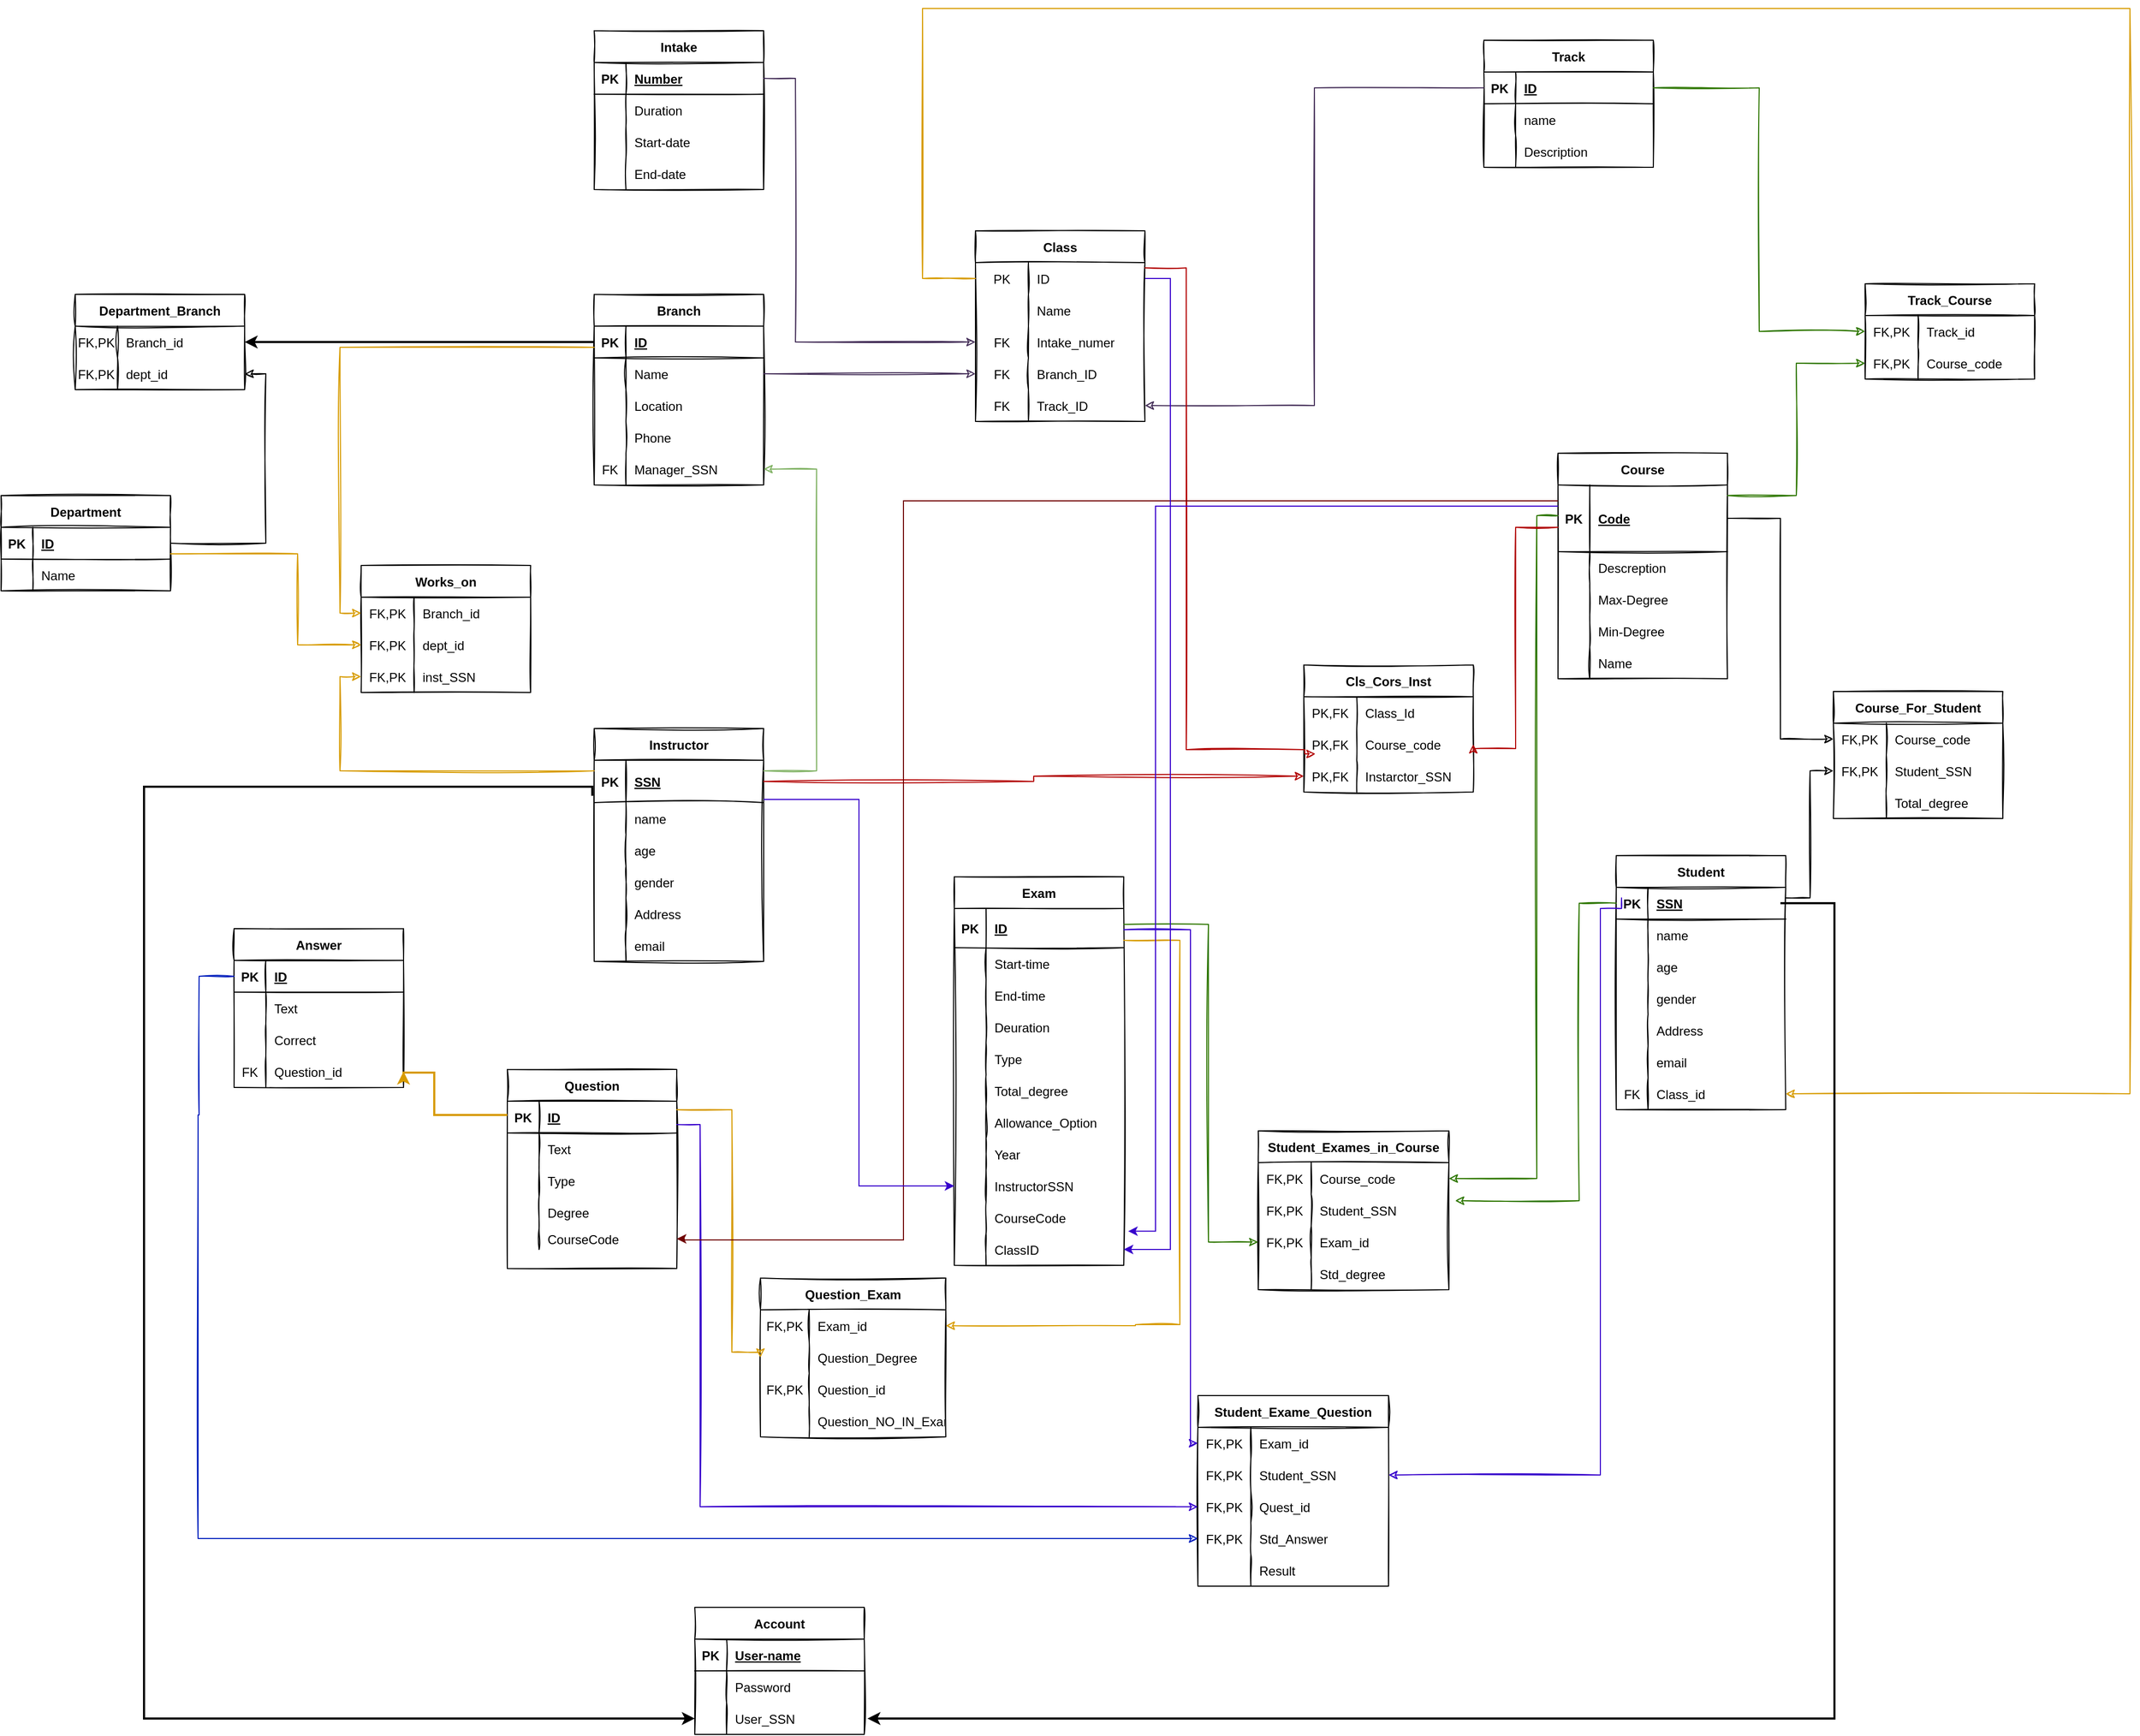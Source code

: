 <mxfile version="16.1.2" type="device"><diagram id="C5RBs43oDa-KdzZeNtuy" name="Page-1"><mxGraphModel dx="3114" dy="5447" grid="1" gridSize="1" guides="1" tooltips="1" connect="1" arrows="1" fold="1" page="1" pageScale="1" pageWidth="827" pageHeight="1169" math="0" shadow="0"><root><mxCell id="WIyWlLk6GJQsqaUBKTNV-0"/><mxCell id="WIyWlLk6GJQsqaUBKTNV-1" parent="WIyWlLk6GJQsqaUBKTNV-0"/><mxCell id="M3rEKa0kfMDmSRO9SFMN-276" value="Intake" style="shape=table;startSize=30;container=1;collapsible=1;childLayout=tableLayout;fixedRows=1;rowLines=0;fontStyle=1;align=center;resizeLast=1;strokeColor=default;sketch=1;" parent="WIyWlLk6GJQsqaUBKTNV-1" vertex="1"><mxGeometry x="-886" y="-4574" width="160" height="150" as="geometry"><mxRectangle x="2410" y="700" width="80" height="30" as="alternateBounds"/></mxGeometry></mxCell><mxCell id="M3rEKa0kfMDmSRO9SFMN-277" value="" style="shape=partialRectangle;collapsible=0;dropTarget=0;pointerEvents=0;fillColor=none;top=0;left=0;bottom=1;right=0;points=[[0,0.5],[1,0.5]];portConstraint=eastwest;strokeColor=default;sketch=1;" parent="M3rEKa0kfMDmSRO9SFMN-276" vertex="1"><mxGeometry y="30" width="160" height="30" as="geometry"/></mxCell><mxCell id="M3rEKa0kfMDmSRO9SFMN-278" value="PK" style="shape=partialRectangle;connectable=0;fillColor=none;top=0;left=0;bottom=0;right=0;fontStyle=1;overflow=hidden;strokeColor=default;sketch=1;" parent="M3rEKa0kfMDmSRO9SFMN-277" vertex="1"><mxGeometry width="30" height="30" as="geometry"><mxRectangle width="30" height="30" as="alternateBounds"/></mxGeometry></mxCell><mxCell id="M3rEKa0kfMDmSRO9SFMN-279" value="Number" style="shape=partialRectangle;connectable=0;fillColor=none;top=0;left=0;bottom=0;right=0;align=left;spacingLeft=6;fontStyle=5;overflow=hidden;strokeColor=default;sketch=1;" parent="M3rEKa0kfMDmSRO9SFMN-277" vertex="1"><mxGeometry x="30" width="130" height="30" as="geometry"><mxRectangle width="130" height="30" as="alternateBounds"/></mxGeometry></mxCell><mxCell id="M3rEKa0kfMDmSRO9SFMN-280" value="" style="shape=partialRectangle;collapsible=0;dropTarget=0;pointerEvents=0;fillColor=none;top=0;left=0;bottom=0;right=0;points=[[0,0.5],[1,0.5]];portConstraint=eastwest;strokeColor=default;sketch=1;" parent="M3rEKa0kfMDmSRO9SFMN-276" vertex="1"><mxGeometry y="60" width="160" height="30" as="geometry"/></mxCell><mxCell id="M3rEKa0kfMDmSRO9SFMN-281" value="" style="shape=partialRectangle;connectable=0;fillColor=none;top=0;left=0;bottom=0;right=0;editable=1;overflow=hidden;strokeColor=default;sketch=1;" parent="M3rEKa0kfMDmSRO9SFMN-280" vertex="1"><mxGeometry width="30" height="30" as="geometry"><mxRectangle width="30" height="30" as="alternateBounds"/></mxGeometry></mxCell><mxCell id="M3rEKa0kfMDmSRO9SFMN-282" value="Duration" style="shape=partialRectangle;connectable=0;fillColor=none;top=0;left=0;bottom=0;right=0;align=left;spacingLeft=6;overflow=hidden;strokeColor=default;sketch=1;" parent="M3rEKa0kfMDmSRO9SFMN-280" vertex="1"><mxGeometry x="30" width="130" height="30" as="geometry"><mxRectangle width="130" height="30" as="alternateBounds"/></mxGeometry></mxCell><mxCell id="M3rEKa0kfMDmSRO9SFMN-283" value="" style="shape=partialRectangle;collapsible=0;dropTarget=0;pointerEvents=0;fillColor=none;top=0;left=0;bottom=0;right=0;points=[[0,0.5],[1,0.5]];portConstraint=eastwest;strokeColor=default;sketch=1;" parent="M3rEKa0kfMDmSRO9SFMN-276" vertex="1"><mxGeometry y="90" width="160" height="30" as="geometry"/></mxCell><mxCell id="M3rEKa0kfMDmSRO9SFMN-284" value="" style="shape=partialRectangle;connectable=0;fillColor=none;top=0;left=0;bottom=0;right=0;editable=1;overflow=hidden;strokeColor=default;sketch=1;" parent="M3rEKa0kfMDmSRO9SFMN-283" vertex="1"><mxGeometry width="30" height="30" as="geometry"><mxRectangle width="30" height="30" as="alternateBounds"/></mxGeometry></mxCell><mxCell id="M3rEKa0kfMDmSRO9SFMN-285" value="Start-date" style="shape=partialRectangle;connectable=0;fillColor=none;top=0;left=0;bottom=0;right=0;align=left;spacingLeft=6;overflow=hidden;strokeColor=default;sketch=1;" parent="M3rEKa0kfMDmSRO9SFMN-283" vertex="1"><mxGeometry x="30" width="130" height="30" as="geometry"><mxRectangle width="130" height="30" as="alternateBounds"/></mxGeometry></mxCell><mxCell id="M3rEKa0kfMDmSRO9SFMN-286" value="" style="shape=partialRectangle;collapsible=0;dropTarget=0;pointerEvents=0;fillColor=none;top=0;left=0;bottom=0;right=0;points=[[0,0.5],[1,0.5]];portConstraint=eastwest;strokeColor=default;sketch=1;" parent="M3rEKa0kfMDmSRO9SFMN-276" vertex="1"><mxGeometry y="120" width="160" height="30" as="geometry"/></mxCell><mxCell id="M3rEKa0kfMDmSRO9SFMN-287" value="" style="shape=partialRectangle;connectable=0;fillColor=none;top=0;left=0;bottom=0;right=0;editable=1;overflow=hidden;strokeColor=default;sketch=1;" parent="M3rEKa0kfMDmSRO9SFMN-286" vertex="1"><mxGeometry width="30" height="30" as="geometry"><mxRectangle width="30" height="30" as="alternateBounds"/></mxGeometry></mxCell><mxCell id="M3rEKa0kfMDmSRO9SFMN-288" value="End-date" style="shape=partialRectangle;connectable=0;fillColor=none;top=0;left=0;bottom=0;right=0;align=left;spacingLeft=6;overflow=hidden;strokeColor=default;sketch=1;" parent="M3rEKa0kfMDmSRO9SFMN-286" vertex="1"><mxGeometry x="30" width="130" height="30" as="geometry"><mxRectangle width="130" height="30" as="alternateBounds"/></mxGeometry></mxCell><mxCell id="M3rEKa0kfMDmSRO9SFMN-301" value="Student" style="shape=table;startSize=30;container=1;collapsible=1;childLayout=tableLayout;fixedRows=1;rowLines=0;fontStyle=1;align=center;resizeLast=1;strokeColor=default;sketch=1;" parent="WIyWlLk6GJQsqaUBKTNV-1" vertex="1"><mxGeometry x="79" y="-3795" width="160" height="240" as="geometry"><mxRectangle x="2410" y="700" width="80" height="30" as="alternateBounds"/></mxGeometry></mxCell><mxCell id="M3rEKa0kfMDmSRO9SFMN-302" value="" style="shape=partialRectangle;collapsible=0;dropTarget=0;pointerEvents=0;fillColor=none;top=0;left=0;bottom=1;right=0;points=[[0,0.5],[1,0.5]];portConstraint=eastwest;strokeColor=default;sketch=1;" parent="M3rEKa0kfMDmSRO9SFMN-301" vertex="1"><mxGeometry y="30" width="160" height="30" as="geometry"/></mxCell><mxCell id="M3rEKa0kfMDmSRO9SFMN-303" value="PK" style="shape=partialRectangle;connectable=0;fillColor=none;top=0;left=0;bottom=0;right=0;fontStyle=1;overflow=hidden;strokeColor=default;sketch=1;" parent="M3rEKa0kfMDmSRO9SFMN-302" vertex="1"><mxGeometry width="30" height="30" as="geometry"><mxRectangle width="30" height="30" as="alternateBounds"/></mxGeometry></mxCell><mxCell id="M3rEKa0kfMDmSRO9SFMN-304" value="SSN" style="shape=partialRectangle;connectable=0;fillColor=none;top=0;left=0;bottom=0;right=0;align=left;spacingLeft=6;fontStyle=5;overflow=hidden;strokeColor=default;sketch=1;" parent="M3rEKa0kfMDmSRO9SFMN-302" vertex="1"><mxGeometry x="30" width="130" height="30" as="geometry"><mxRectangle width="130" height="30" as="alternateBounds"/></mxGeometry></mxCell><mxCell id="M3rEKa0kfMDmSRO9SFMN-305" value="" style="shape=partialRectangle;collapsible=0;dropTarget=0;pointerEvents=0;fillColor=none;top=0;left=0;bottom=0;right=0;points=[[0,0.5],[1,0.5]];portConstraint=eastwest;strokeColor=default;sketch=1;" parent="M3rEKa0kfMDmSRO9SFMN-301" vertex="1"><mxGeometry y="60" width="160" height="30" as="geometry"/></mxCell><mxCell id="M3rEKa0kfMDmSRO9SFMN-306" value="" style="shape=partialRectangle;connectable=0;fillColor=none;top=0;left=0;bottom=0;right=0;editable=1;overflow=hidden;strokeColor=default;sketch=1;" parent="M3rEKa0kfMDmSRO9SFMN-305" vertex="1"><mxGeometry width="30" height="30" as="geometry"><mxRectangle width="30" height="30" as="alternateBounds"/></mxGeometry></mxCell><mxCell id="M3rEKa0kfMDmSRO9SFMN-307" value="name" style="shape=partialRectangle;connectable=0;fillColor=none;top=0;left=0;bottom=0;right=0;align=left;spacingLeft=6;overflow=hidden;strokeColor=default;sketch=1;" parent="M3rEKa0kfMDmSRO9SFMN-305" vertex="1"><mxGeometry x="30" width="130" height="30" as="geometry"><mxRectangle width="130" height="30" as="alternateBounds"/></mxGeometry></mxCell><mxCell id="M3rEKa0kfMDmSRO9SFMN-308" value="" style="shape=partialRectangle;collapsible=0;dropTarget=0;pointerEvents=0;fillColor=none;top=0;left=0;bottom=0;right=0;points=[[0,0.5],[1,0.5]];portConstraint=eastwest;strokeColor=default;sketch=1;" parent="M3rEKa0kfMDmSRO9SFMN-301" vertex="1"><mxGeometry y="90" width="160" height="30" as="geometry"/></mxCell><mxCell id="M3rEKa0kfMDmSRO9SFMN-309" value="" style="shape=partialRectangle;connectable=0;fillColor=none;top=0;left=0;bottom=0;right=0;editable=1;overflow=hidden;strokeColor=default;sketch=1;" parent="M3rEKa0kfMDmSRO9SFMN-308" vertex="1"><mxGeometry width="30" height="30" as="geometry"><mxRectangle width="30" height="30" as="alternateBounds"/></mxGeometry></mxCell><mxCell id="M3rEKa0kfMDmSRO9SFMN-310" value="age" style="shape=partialRectangle;connectable=0;fillColor=none;top=0;left=0;bottom=0;right=0;align=left;spacingLeft=6;overflow=hidden;strokeColor=default;sketch=1;" parent="M3rEKa0kfMDmSRO9SFMN-308" vertex="1"><mxGeometry x="30" width="130" height="30" as="geometry"><mxRectangle width="130" height="30" as="alternateBounds"/></mxGeometry></mxCell><mxCell id="M3rEKa0kfMDmSRO9SFMN-311" value="" style="shape=partialRectangle;collapsible=0;dropTarget=0;pointerEvents=0;fillColor=none;top=0;left=0;bottom=0;right=0;points=[[0,0.5],[1,0.5]];portConstraint=eastwest;strokeColor=default;sketch=1;" parent="M3rEKa0kfMDmSRO9SFMN-301" vertex="1"><mxGeometry y="120" width="160" height="30" as="geometry"/></mxCell><mxCell id="M3rEKa0kfMDmSRO9SFMN-312" value="" style="shape=partialRectangle;connectable=0;fillColor=none;top=0;left=0;bottom=0;right=0;editable=1;overflow=hidden;strokeColor=default;sketch=1;" parent="M3rEKa0kfMDmSRO9SFMN-311" vertex="1"><mxGeometry width="30" height="30" as="geometry"><mxRectangle width="30" height="30" as="alternateBounds"/></mxGeometry></mxCell><mxCell id="M3rEKa0kfMDmSRO9SFMN-313" value="gender" style="shape=partialRectangle;connectable=0;fillColor=none;top=0;left=0;bottom=0;right=0;align=left;spacingLeft=6;overflow=hidden;strokeColor=default;sketch=1;" parent="M3rEKa0kfMDmSRO9SFMN-311" vertex="1"><mxGeometry x="30" width="130" height="30" as="geometry"><mxRectangle width="130" height="30" as="alternateBounds"/></mxGeometry></mxCell><mxCell id="M3rEKa0kfMDmSRO9SFMN-317" value="" style="shape=partialRectangle;collapsible=0;dropTarget=0;pointerEvents=0;fillColor=none;top=0;left=0;bottom=0;right=0;points=[[0,0.5],[1,0.5]];portConstraint=eastwest;strokeColor=default;sketch=1;" parent="M3rEKa0kfMDmSRO9SFMN-301" vertex="1"><mxGeometry y="150" width="160" height="30" as="geometry"/></mxCell><mxCell id="M3rEKa0kfMDmSRO9SFMN-318" value="" style="shape=partialRectangle;connectable=0;fillColor=none;top=0;left=0;bottom=0;right=0;editable=1;overflow=hidden;strokeColor=default;sketch=1;" parent="M3rEKa0kfMDmSRO9SFMN-317" vertex="1"><mxGeometry width="30" height="30" as="geometry"><mxRectangle width="30" height="30" as="alternateBounds"/></mxGeometry></mxCell><mxCell id="M3rEKa0kfMDmSRO9SFMN-319" value="Address" style="shape=partialRectangle;connectable=0;fillColor=none;top=0;left=0;bottom=0;right=0;align=left;spacingLeft=6;overflow=hidden;strokeColor=default;sketch=1;" parent="M3rEKa0kfMDmSRO9SFMN-317" vertex="1"><mxGeometry x="30" width="130" height="30" as="geometry"><mxRectangle width="130" height="30" as="alternateBounds"/></mxGeometry></mxCell><mxCell id="M3rEKa0kfMDmSRO9SFMN-320" value="" style="shape=partialRectangle;collapsible=0;dropTarget=0;pointerEvents=0;fillColor=none;top=0;left=0;bottom=0;right=0;points=[[0,0.5],[1,0.5]];portConstraint=eastwest;strokeColor=default;sketch=1;" parent="M3rEKa0kfMDmSRO9SFMN-301" vertex="1"><mxGeometry y="180" width="160" height="30" as="geometry"/></mxCell><mxCell id="M3rEKa0kfMDmSRO9SFMN-321" value="" style="shape=partialRectangle;connectable=0;fillColor=none;top=0;left=0;bottom=0;right=0;editable=1;overflow=hidden;strokeColor=default;sketch=1;" parent="M3rEKa0kfMDmSRO9SFMN-320" vertex="1"><mxGeometry width="30" height="30" as="geometry"><mxRectangle width="30" height="30" as="alternateBounds"/></mxGeometry></mxCell><mxCell id="M3rEKa0kfMDmSRO9SFMN-322" value="email" style="shape=partialRectangle;connectable=0;fillColor=none;top=0;left=0;bottom=0;right=0;align=left;spacingLeft=6;overflow=hidden;strokeColor=default;sketch=1;" parent="M3rEKa0kfMDmSRO9SFMN-320" vertex="1"><mxGeometry x="30" width="130" height="30" as="geometry"><mxRectangle width="130" height="30" as="alternateBounds"/></mxGeometry></mxCell><mxCell id="M3rEKa0kfMDmSRO9SFMN-815" value="" style="shape=partialRectangle;collapsible=0;dropTarget=0;pointerEvents=0;fillColor=none;top=0;left=0;bottom=0;right=0;points=[[0,0.5],[1,0.5]];portConstraint=eastwest;strokeColor=default;sketch=1;" parent="M3rEKa0kfMDmSRO9SFMN-301" vertex="1"><mxGeometry y="210" width="160" height="30" as="geometry"/></mxCell><mxCell id="M3rEKa0kfMDmSRO9SFMN-816" value="FK" style="shape=partialRectangle;connectable=0;fillColor=none;top=0;left=0;bottom=0;right=0;editable=1;overflow=hidden;strokeColor=default;sketch=1;" parent="M3rEKa0kfMDmSRO9SFMN-815" vertex="1"><mxGeometry width="30" height="30" as="geometry"><mxRectangle width="30" height="30" as="alternateBounds"/></mxGeometry></mxCell><mxCell id="M3rEKa0kfMDmSRO9SFMN-817" value="Class_id" style="shape=partialRectangle;connectable=0;fillColor=none;top=0;left=0;bottom=0;right=0;align=left;spacingLeft=6;overflow=hidden;strokeColor=default;sketch=1;" parent="M3rEKa0kfMDmSRO9SFMN-815" vertex="1"><mxGeometry x="30" width="130" height="30" as="geometry"><mxRectangle width="130" height="30" as="alternateBounds"/></mxGeometry></mxCell><mxCell id="M3rEKa0kfMDmSRO9SFMN-428" value="Track" style="shape=table;startSize=30;container=1;collapsible=1;childLayout=tableLayout;fixedRows=1;rowLines=0;fontStyle=1;align=center;resizeLast=1;strokeColor=default;sketch=1;" parent="WIyWlLk6GJQsqaUBKTNV-1" vertex="1"><mxGeometry x="-46" y="-4565" width="160" height="120" as="geometry"><mxRectangle x="2410" y="700" width="80" height="30" as="alternateBounds"/></mxGeometry></mxCell><mxCell id="M3rEKa0kfMDmSRO9SFMN-429" value="" style="shape=partialRectangle;collapsible=0;dropTarget=0;pointerEvents=0;fillColor=none;top=0;left=0;bottom=1;right=0;points=[[0,0.5],[1,0.5]];portConstraint=eastwest;strokeColor=default;sketch=1;" parent="M3rEKa0kfMDmSRO9SFMN-428" vertex="1"><mxGeometry y="30" width="160" height="30" as="geometry"/></mxCell><mxCell id="M3rEKa0kfMDmSRO9SFMN-430" value="PK" style="shape=partialRectangle;connectable=0;fillColor=none;top=0;left=0;bottom=0;right=0;fontStyle=1;overflow=hidden;strokeColor=default;sketch=1;" parent="M3rEKa0kfMDmSRO9SFMN-429" vertex="1"><mxGeometry width="30" height="30" as="geometry"><mxRectangle width="30" height="30" as="alternateBounds"/></mxGeometry></mxCell><mxCell id="M3rEKa0kfMDmSRO9SFMN-431" value="ID" style="shape=partialRectangle;connectable=0;fillColor=none;top=0;left=0;bottom=0;right=0;align=left;spacingLeft=6;fontStyle=5;overflow=hidden;strokeColor=default;sketch=1;" parent="M3rEKa0kfMDmSRO9SFMN-429" vertex="1"><mxGeometry x="30" width="130" height="30" as="geometry"><mxRectangle width="130" height="30" as="alternateBounds"/></mxGeometry></mxCell><mxCell id="M3rEKa0kfMDmSRO9SFMN-255" value="" style="shape=partialRectangle;collapsible=0;dropTarget=0;pointerEvents=0;fillColor=none;top=0;left=0;bottom=0;right=0;points=[[0,0.5],[1,0.5]];portConstraint=eastwest;strokeColor=default;sketch=1;" parent="M3rEKa0kfMDmSRO9SFMN-428" vertex="1"><mxGeometry y="60" width="160" height="30" as="geometry"/></mxCell><mxCell id="M3rEKa0kfMDmSRO9SFMN-256" value="" style="shape=partialRectangle;connectable=0;fillColor=none;top=0;left=0;bottom=0;right=0;editable=1;overflow=hidden;strokeColor=default;sketch=1;" parent="M3rEKa0kfMDmSRO9SFMN-255" vertex="1"><mxGeometry width="30" height="30" as="geometry"><mxRectangle width="30" height="30" as="alternateBounds"/></mxGeometry></mxCell><mxCell id="M3rEKa0kfMDmSRO9SFMN-257" value="name" style="shape=partialRectangle;connectable=0;fillColor=none;top=0;left=0;bottom=0;right=0;align=left;spacingLeft=6;overflow=hidden;strokeColor=default;sketch=1;" parent="M3rEKa0kfMDmSRO9SFMN-255" vertex="1"><mxGeometry x="30" width="130" height="30" as="geometry"><mxRectangle width="130" height="30" as="alternateBounds"/></mxGeometry></mxCell><mxCell id="M3rEKa0kfMDmSRO9SFMN-689" value="" style="shape=partialRectangle;collapsible=0;dropTarget=0;pointerEvents=0;fillColor=none;top=0;left=0;bottom=0;right=0;points=[[0,0.5],[1,0.5]];portConstraint=eastwest;strokeColor=default;sketch=1;" parent="M3rEKa0kfMDmSRO9SFMN-428" vertex="1"><mxGeometry y="90" width="160" height="30" as="geometry"/></mxCell><mxCell id="M3rEKa0kfMDmSRO9SFMN-690" value="" style="shape=partialRectangle;connectable=0;fillColor=none;top=0;left=0;bottom=0;right=0;editable=1;overflow=hidden;strokeColor=default;sketch=1;" parent="M3rEKa0kfMDmSRO9SFMN-689" vertex="1"><mxGeometry width="30" height="30" as="geometry"><mxRectangle width="30" height="30" as="alternateBounds"/></mxGeometry></mxCell><mxCell id="M3rEKa0kfMDmSRO9SFMN-691" value="Description" style="shape=partialRectangle;connectable=0;fillColor=none;top=0;left=0;bottom=0;right=0;align=left;spacingLeft=6;overflow=hidden;strokeColor=default;sketch=1;" parent="M3rEKa0kfMDmSRO9SFMN-689" vertex="1"><mxGeometry x="30" width="130" height="30" as="geometry"><mxRectangle width="130" height="30" as="alternateBounds"/></mxGeometry></mxCell><mxCell id="M3rEKa0kfMDmSRO9SFMN-447" value="Course" style="shape=table;startSize=30;container=1;collapsible=1;childLayout=tableLayout;fixedRows=1;rowLines=0;fontStyle=1;align=center;resizeLast=1;strokeColor=default;sketch=1;" parent="WIyWlLk6GJQsqaUBKTNV-1" vertex="1"><mxGeometry x="24" y="-4175" width="160" height="213" as="geometry"><mxRectangle x="2410" y="700" width="80" height="30" as="alternateBounds"/></mxGeometry></mxCell><mxCell id="M3rEKa0kfMDmSRO9SFMN-448" value="" style="shape=partialRectangle;collapsible=0;dropTarget=0;pointerEvents=0;fillColor=none;top=0;left=0;bottom=1;right=0;points=[[0,0.5],[1,0.5]];portConstraint=eastwest;strokeColor=default;sketch=1;" parent="M3rEKa0kfMDmSRO9SFMN-447" vertex="1"><mxGeometry y="30" width="160" height="63" as="geometry"/></mxCell><mxCell id="M3rEKa0kfMDmSRO9SFMN-449" value="PK" style="shape=partialRectangle;connectable=0;fillColor=none;top=0;left=0;bottom=0;right=0;fontStyle=1;overflow=hidden;strokeColor=default;sketch=1;" parent="M3rEKa0kfMDmSRO9SFMN-448" vertex="1"><mxGeometry width="30" height="63" as="geometry"><mxRectangle width="30" height="63" as="alternateBounds"/></mxGeometry></mxCell><mxCell id="M3rEKa0kfMDmSRO9SFMN-450" value="Code" style="shape=partialRectangle;connectable=0;fillColor=none;top=0;left=0;bottom=0;right=0;align=left;spacingLeft=6;fontStyle=5;overflow=hidden;strokeColor=default;sketch=1;" parent="M3rEKa0kfMDmSRO9SFMN-448" vertex="1"><mxGeometry x="30" width="130" height="63" as="geometry"><mxRectangle width="130" height="63" as="alternateBounds"/></mxGeometry></mxCell><mxCell id="M3rEKa0kfMDmSRO9SFMN-451" value="" style="shape=partialRectangle;collapsible=0;dropTarget=0;pointerEvents=0;fillColor=none;top=0;left=0;bottom=0;right=0;points=[[0,0.5],[1,0.5]];portConstraint=eastwest;strokeColor=default;sketch=1;" parent="M3rEKa0kfMDmSRO9SFMN-447" vertex="1"><mxGeometry y="93" width="160" height="30" as="geometry"/></mxCell><mxCell id="M3rEKa0kfMDmSRO9SFMN-452" value="" style="shape=partialRectangle;connectable=0;fillColor=none;top=0;left=0;bottom=0;right=0;editable=1;overflow=hidden;strokeColor=default;sketch=1;" parent="M3rEKa0kfMDmSRO9SFMN-451" vertex="1"><mxGeometry width="30" height="30" as="geometry"><mxRectangle width="30" height="30" as="alternateBounds"/></mxGeometry></mxCell><mxCell id="M3rEKa0kfMDmSRO9SFMN-453" value="Descreption" style="shape=partialRectangle;connectable=0;fillColor=none;top=0;left=0;bottom=0;right=0;align=left;spacingLeft=6;overflow=hidden;strokeColor=default;sketch=1;" parent="M3rEKa0kfMDmSRO9SFMN-451" vertex="1"><mxGeometry x="30" width="130" height="30" as="geometry"><mxRectangle width="130" height="30" as="alternateBounds"/></mxGeometry></mxCell><mxCell id="M3rEKa0kfMDmSRO9SFMN-454" value="" style="shape=partialRectangle;collapsible=0;dropTarget=0;pointerEvents=0;fillColor=none;top=0;left=0;bottom=0;right=0;points=[[0,0.5],[1,0.5]];portConstraint=eastwest;strokeColor=default;sketch=1;" parent="M3rEKa0kfMDmSRO9SFMN-447" vertex="1"><mxGeometry y="123" width="160" height="30" as="geometry"/></mxCell><mxCell id="M3rEKa0kfMDmSRO9SFMN-455" value="" style="shape=partialRectangle;connectable=0;fillColor=none;top=0;left=0;bottom=0;right=0;editable=1;overflow=hidden;strokeColor=default;sketch=1;" parent="M3rEKa0kfMDmSRO9SFMN-454" vertex="1"><mxGeometry width="30" height="30" as="geometry"><mxRectangle width="30" height="30" as="alternateBounds"/></mxGeometry></mxCell><mxCell id="M3rEKa0kfMDmSRO9SFMN-456" value="Max-Degree" style="shape=partialRectangle;connectable=0;fillColor=none;top=0;left=0;bottom=0;right=0;align=left;spacingLeft=6;overflow=hidden;strokeColor=default;sketch=1;" parent="M3rEKa0kfMDmSRO9SFMN-454" vertex="1"><mxGeometry x="30" width="130" height="30" as="geometry"><mxRectangle width="130" height="30" as="alternateBounds"/></mxGeometry></mxCell><mxCell id="M3rEKa0kfMDmSRO9SFMN-457" value="" style="shape=partialRectangle;collapsible=0;dropTarget=0;pointerEvents=0;fillColor=none;top=0;left=0;bottom=0;right=0;points=[[0,0.5],[1,0.5]];portConstraint=eastwest;strokeColor=default;sketch=1;" parent="M3rEKa0kfMDmSRO9SFMN-447" vertex="1"><mxGeometry y="153" width="160" height="30" as="geometry"/></mxCell><mxCell id="M3rEKa0kfMDmSRO9SFMN-458" value="" style="shape=partialRectangle;connectable=0;fillColor=none;top=0;left=0;bottom=0;right=0;editable=1;overflow=hidden;strokeColor=default;sketch=1;" parent="M3rEKa0kfMDmSRO9SFMN-457" vertex="1"><mxGeometry width="30" height="30" as="geometry"><mxRectangle width="30" height="30" as="alternateBounds"/></mxGeometry></mxCell><mxCell id="M3rEKa0kfMDmSRO9SFMN-459" value="Min-Degree" style="shape=partialRectangle;connectable=0;fillColor=none;top=0;left=0;bottom=0;right=0;align=left;spacingLeft=6;overflow=hidden;strokeColor=default;sketch=1;" parent="M3rEKa0kfMDmSRO9SFMN-457" vertex="1"><mxGeometry x="30" width="130" height="30" as="geometry"><mxRectangle width="130" height="30" as="alternateBounds"/></mxGeometry></mxCell><mxCell id="M3rEKa0kfMDmSRO9SFMN-832" value="" style="shape=partialRectangle;collapsible=0;dropTarget=0;pointerEvents=0;fillColor=none;top=0;left=0;bottom=0;right=0;points=[[0,0.5],[1,0.5]];portConstraint=eastwest;strokeColor=default;sketch=1;" parent="M3rEKa0kfMDmSRO9SFMN-447" vertex="1"><mxGeometry y="183" width="160" height="30" as="geometry"/></mxCell><mxCell id="M3rEKa0kfMDmSRO9SFMN-833" value="" style="shape=partialRectangle;connectable=0;fillColor=none;top=0;left=0;bottom=0;right=0;editable=1;overflow=hidden;strokeColor=default;sketch=1;" parent="M3rEKa0kfMDmSRO9SFMN-832" vertex="1"><mxGeometry width="30" height="30" as="geometry"><mxRectangle width="30" height="30" as="alternateBounds"/></mxGeometry></mxCell><mxCell id="M3rEKa0kfMDmSRO9SFMN-834" value="Name" style="shape=partialRectangle;connectable=0;fillColor=none;top=0;left=0;bottom=0;right=0;align=left;spacingLeft=6;overflow=hidden;strokeColor=default;sketch=1;" parent="M3rEKa0kfMDmSRO9SFMN-832" vertex="1"><mxGeometry x="30" width="130" height="30" as="geometry"><mxRectangle width="130" height="30" as="alternateBounds"/></mxGeometry></mxCell><mxCell id="M3rEKa0kfMDmSRO9SFMN-460" value="Instructor" style="shape=table;startSize=30;container=1;collapsible=1;childLayout=tableLayout;fixedRows=1;rowLines=0;fontStyle=1;align=center;resizeLast=1;strokeColor=default;sketch=1;" parent="WIyWlLk6GJQsqaUBKTNV-1" vertex="1"><mxGeometry x="-886" y="-3915" width="160" height="220" as="geometry"><mxRectangle x="2410" y="700" width="80" height="30" as="alternateBounds"/></mxGeometry></mxCell><mxCell id="M3rEKa0kfMDmSRO9SFMN-461" value="" style="shape=partialRectangle;collapsible=0;dropTarget=0;pointerEvents=0;fillColor=none;top=0;left=0;bottom=1;right=0;points=[[0,0.5],[1,0.5]];portConstraint=eastwest;strokeColor=default;sketch=1;" parent="M3rEKa0kfMDmSRO9SFMN-460" vertex="1"><mxGeometry y="30" width="160" height="40" as="geometry"/></mxCell><mxCell id="M3rEKa0kfMDmSRO9SFMN-462" value="PK" style="shape=partialRectangle;connectable=0;fillColor=none;top=0;left=0;bottom=0;right=0;fontStyle=1;overflow=hidden;strokeColor=default;sketch=1;" parent="M3rEKa0kfMDmSRO9SFMN-461" vertex="1"><mxGeometry width="30" height="40" as="geometry"><mxRectangle width="30" height="40" as="alternateBounds"/></mxGeometry></mxCell><mxCell id="M3rEKa0kfMDmSRO9SFMN-463" value="SSN" style="shape=partialRectangle;connectable=0;fillColor=none;top=0;left=0;bottom=0;right=0;align=left;spacingLeft=6;fontStyle=5;overflow=hidden;strokeColor=default;sketch=1;" parent="M3rEKa0kfMDmSRO9SFMN-461" vertex="1"><mxGeometry x="30" width="130" height="40" as="geometry"><mxRectangle width="130" height="40" as="alternateBounds"/></mxGeometry></mxCell><mxCell id="M3rEKa0kfMDmSRO9SFMN-464" value="" style="shape=partialRectangle;collapsible=0;dropTarget=0;pointerEvents=0;fillColor=none;top=0;left=0;bottom=0;right=0;points=[[0,0.5],[1,0.5]];portConstraint=eastwest;strokeColor=default;sketch=1;" parent="M3rEKa0kfMDmSRO9SFMN-460" vertex="1"><mxGeometry y="70" width="160" height="30" as="geometry"/></mxCell><mxCell id="M3rEKa0kfMDmSRO9SFMN-465" value="" style="shape=partialRectangle;connectable=0;fillColor=none;top=0;left=0;bottom=0;right=0;editable=1;overflow=hidden;strokeColor=default;sketch=1;" parent="M3rEKa0kfMDmSRO9SFMN-464" vertex="1"><mxGeometry width="30" height="30" as="geometry"><mxRectangle width="30" height="30" as="alternateBounds"/></mxGeometry></mxCell><mxCell id="M3rEKa0kfMDmSRO9SFMN-466" value="name" style="shape=partialRectangle;connectable=0;fillColor=none;top=0;left=0;bottom=0;right=0;align=left;spacingLeft=6;overflow=hidden;strokeColor=default;sketch=1;" parent="M3rEKa0kfMDmSRO9SFMN-464" vertex="1"><mxGeometry x="30" width="130" height="30" as="geometry"><mxRectangle width="130" height="30" as="alternateBounds"/></mxGeometry></mxCell><mxCell id="M3rEKa0kfMDmSRO9SFMN-467" value="" style="shape=partialRectangle;collapsible=0;dropTarget=0;pointerEvents=0;fillColor=none;top=0;left=0;bottom=0;right=0;points=[[0,0.5],[1,0.5]];portConstraint=eastwest;strokeColor=default;sketch=1;" parent="M3rEKa0kfMDmSRO9SFMN-460" vertex="1"><mxGeometry y="100" width="160" height="30" as="geometry"/></mxCell><mxCell id="M3rEKa0kfMDmSRO9SFMN-468" value="" style="shape=partialRectangle;connectable=0;fillColor=none;top=0;left=0;bottom=0;right=0;editable=1;overflow=hidden;strokeColor=default;sketch=1;" parent="M3rEKa0kfMDmSRO9SFMN-467" vertex="1"><mxGeometry width="30" height="30" as="geometry"><mxRectangle width="30" height="30" as="alternateBounds"/></mxGeometry></mxCell><mxCell id="M3rEKa0kfMDmSRO9SFMN-469" value="age" style="shape=partialRectangle;connectable=0;fillColor=none;top=0;left=0;bottom=0;right=0;align=left;spacingLeft=6;overflow=hidden;strokeColor=default;sketch=1;" parent="M3rEKa0kfMDmSRO9SFMN-467" vertex="1"><mxGeometry x="30" width="130" height="30" as="geometry"><mxRectangle width="130" height="30" as="alternateBounds"/></mxGeometry></mxCell><mxCell id="M3rEKa0kfMDmSRO9SFMN-470" value="" style="shape=partialRectangle;collapsible=0;dropTarget=0;pointerEvents=0;fillColor=none;top=0;left=0;bottom=0;right=0;points=[[0,0.5],[1,0.5]];portConstraint=eastwest;strokeColor=default;sketch=1;" parent="M3rEKa0kfMDmSRO9SFMN-460" vertex="1"><mxGeometry y="130" width="160" height="30" as="geometry"/></mxCell><mxCell id="M3rEKa0kfMDmSRO9SFMN-471" value="" style="shape=partialRectangle;connectable=0;fillColor=none;top=0;left=0;bottom=0;right=0;editable=1;overflow=hidden;strokeColor=default;sketch=1;" parent="M3rEKa0kfMDmSRO9SFMN-470" vertex="1"><mxGeometry width="30" height="30" as="geometry"><mxRectangle width="30" height="30" as="alternateBounds"/></mxGeometry></mxCell><mxCell id="M3rEKa0kfMDmSRO9SFMN-472" value="gender" style="shape=partialRectangle;connectable=0;fillColor=none;top=0;left=0;bottom=0;right=0;align=left;spacingLeft=6;overflow=hidden;strokeColor=default;sketch=1;" parent="M3rEKa0kfMDmSRO9SFMN-470" vertex="1"><mxGeometry x="30" width="130" height="30" as="geometry"><mxRectangle width="130" height="30" as="alternateBounds"/></mxGeometry></mxCell><mxCell id="M3rEKa0kfMDmSRO9SFMN-473" value="" style="shape=partialRectangle;collapsible=0;dropTarget=0;pointerEvents=0;fillColor=none;top=0;left=0;bottom=0;right=0;points=[[0,0.5],[1,0.5]];portConstraint=eastwest;strokeColor=default;sketch=1;" parent="M3rEKa0kfMDmSRO9SFMN-460" vertex="1"><mxGeometry y="160" width="160" height="30" as="geometry"/></mxCell><mxCell id="M3rEKa0kfMDmSRO9SFMN-474" value="" style="shape=partialRectangle;connectable=0;fillColor=none;top=0;left=0;bottom=0;right=0;editable=1;overflow=hidden;strokeColor=default;sketch=1;" parent="M3rEKa0kfMDmSRO9SFMN-473" vertex="1"><mxGeometry width="30" height="30" as="geometry"><mxRectangle width="30" height="30" as="alternateBounds"/></mxGeometry></mxCell><mxCell id="M3rEKa0kfMDmSRO9SFMN-475" value="Address" style="shape=partialRectangle;connectable=0;fillColor=none;top=0;left=0;bottom=0;right=0;align=left;spacingLeft=6;overflow=hidden;strokeColor=default;sketch=1;" parent="M3rEKa0kfMDmSRO9SFMN-473" vertex="1"><mxGeometry x="30" width="130" height="30" as="geometry"><mxRectangle width="130" height="30" as="alternateBounds"/></mxGeometry></mxCell><mxCell id="M3rEKa0kfMDmSRO9SFMN-476" value="" style="shape=partialRectangle;collapsible=0;dropTarget=0;pointerEvents=0;fillColor=none;top=0;left=0;bottom=0;right=0;points=[[0,0.5],[1,0.5]];portConstraint=eastwest;strokeColor=default;sketch=1;" parent="M3rEKa0kfMDmSRO9SFMN-460" vertex="1"><mxGeometry y="190" width="160" height="30" as="geometry"/></mxCell><mxCell id="M3rEKa0kfMDmSRO9SFMN-477" value="" style="shape=partialRectangle;connectable=0;fillColor=none;top=0;left=0;bottom=0;right=0;editable=1;overflow=hidden;strokeColor=default;sketch=1;" parent="M3rEKa0kfMDmSRO9SFMN-476" vertex="1"><mxGeometry width="30" height="30" as="geometry"><mxRectangle width="30" height="30" as="alternateBounds"/></mxGeometry></mxCell><mxCell id="M3rEKa0kfMDmSRO9SFMN-478" value="email" style="shape=partialRectangle;connectable=0;fillColor=none;top=0;left=0;bottom=0;right=0;align=left;spacingLeft=6;overflow=hidden;strokeColor=default;sketch=1;" parent="M3rEKa0kfMDmSRO9SFMN-476" vertex="1"><mxGeometry x="30" width="130" height="30" as="geometry"><mxRectangle width="130" height="30" as="alternateBounds"/></mxGeometry></mxCell><mxCell id="M3rEKa0kfMDmSRO9SFMN-503" value="Exam" style="shape=table;startSize=30;container=1;collapsible=1;childLayout=tableLayout;fixedRows=1;rowLines=0;fontStyle=1;align=center;resizeLast=1;strokeColor=default;sketch=1;" parent="WIyWlLk6GJQsqaUBKTNV-1" vertex="1"><mxGeometry x="-546" y="-3775" width="160" height="367" as="geometry"><mxRectangle x="2410" y="700" width="80" height="30" as="alternateBounds"/></mxGeometry></mxCell><mxCell id="M3rEKa0kfMDmSRO9SFMN-504" value="" style="shape=partialRectangle;collapsible=0;dropTarget=0;pointerEvents=0;fillColor=none;top=0;left=0;bottom=1;right=0;points=[[0,0.5],[1,0.5]];portConstraint=eastwest;strokeColor=default;sketch=1;" parent="M3rEKa0kfMDmSRO9SFMN-503" vertex="1"><mxGeometry y="30" width="160" height="37" as="geometry"/></mxCell><mxCell id="M3rEKa0kfMDmSRO9SFMN-505" value="PK" style="shape=partialRectangle;connectable=0;fillColor=none;top=0;left=0;bottom=0;right=0;fontStyle=1;overflow=hidden;strokeColor=default;sketch=1;" parent="M3rEKa0kfMDmSRO9SFMN-504" vertex="1"><mxGeometry width="30" height="37" as="geometry"><mxRectangle width="30" height="37" as="alternateBounds"/></mxGeometry></mxCell><mxCell id="M3rEKa0kfMDmSRO9SFMN-506" value="ID" style="shape=partialRectangle;connectable=0;fillColor=none;top=0;left=0;bottom=0;right=0;align=left;spacingLeft=6;fontStyle=5;overflow=hidden;strokeColor=default;sketch=1;" parent="M3rEKa0kfMDmSRO9SFMN-504" vertex="1"><mxGeometry x="30" width="130" height="37" as="geometry"><mxRectangle width="130" height="37" as="alternateBounds"/></mxGeometry></mxCell><mxCell id="M3rEKa0kfMDmSRO9SFMN-507" value="" style="shape=partialRectangle;collapsible=0;dropTarget=0;pointerEvents=0;fillColor=none;top=0;left=0;bottom=0;right=0;points=[[0,0.5],[1,0.5]];portConstraint=eastwest;strokeColor=default;sketch=1;" parent="M3rEKa0kfMDmSRO9SFMN-503" vertex="1"><mxGeometry y="67" width="160" height="30" as="geometry"/></mxCell><mxCell id="M3rEKa0kfMDmSRO9SFMN-508" value="" style="shape=partialRectangle;connectable=0;fillColor=none;top=0;left=0;bottom=0;right=0;editable=1;overflow=hidden;strokeColor=default;sketch=1;" parent="M3rEKa0kfMDmSRO9SFMN-507" vertex="1"><mxGeometry width="30" height="30" as="geometry"><mxRectangle width="30" height="30" as="alternateBounds"/></mxGeometry></mxCell><mxCell id="M3rEKa0kfMDmSRO9SFMN-509" value="Start-time" style="shape=partialRectangle;connectable=0;fillColor=none;top=0;left=0;bottom=0;right=0;align=left;spacingLeft=6;overflow=hidden;strokeColor=default;sketch=1;" parent="M3rEKa0kfMDmSRO9SFMN-507" vertex="1"><mxGeometry x="30" width="130" height="30" as="geometry"><mxRectangle width="130" height="30" as="alternateBounds"/></mxGeometry></mxCell><mxCell id="M3rEKa0kfMDmSRO9SFMN-510" value="" style="shape=partialRectangle;collapsible=0;dropTarget=0;pointerEvents=0;fillColor=none;top=0;left=0;bottom=0;right=0;points=[[0,0.5],[1,0.5]];portConstraint=eastwest;strokeColor=default;sketch=1;" parent="M3rEKa0kfMDmSRO9SFMN-503" vertex="1"><mxGeometry y="97" width="160" height="30" as="geometry"/></mxCell><mxCell id="M3rEKa0kfMDmSRO9SFMN-511" value="" style="shape=partialRectangle;connectable=0;fillColor=none;top=0;left=0;bottom=0;right=0;editable=1;overflow=hidden;strokeColor=default;sketch=1;" parent="M3rEKa0kfMDmSRO9SFMN-510" vertex="1"><mxGeometry width="30" height="30" as="geometry"><mxRectangle width="30" height="30" as="alternateBounds"/></mxGeometry></mxCell><mxCell id="M3rEKa0kfMDmSRO9SFMN-512" value="End-time" style="shape=partialRectangle;connectable=0;fillColor=none;top=0;left=0;bottom=0;right=0;align=left;spacingLeft=6;overflow=hidden;strokeColor=default;sketch=1;" parent="M3rEKa0kfMDmSRO9SFMN-510" vertex="1"><mxGeometry x="30" width="130" height="30" as="geometry"><mxRectangle width="130" height="30" as="alternateBounds"/></mxGeometry></mxCell><mxCell id="M3rEKa0kfMDmSRO9SFMN-513" value="" style="shape=partialRectangle;collapsible=0;dropTarget=0;pointerEvents=0;fillColor=none;top=0;left=0;bottom=0;right=0;points=[[0,0.5],[1,0.5]];portConstraint=eastwest;strokeColor=default;sketch=1;" parent="M3rEKa0kfMDmSRO9SFMN-503" vertex="1"><mxGeometry y="127" width="160" height="30" as="geometry"/></mxCell><mxCell id="M3rEKa0kfMDmSRO9SFMN-514" value="" style="shape=partialRectangle;connectable=0;fillColor=none;top=0;left=0;bottom=0;right=0;editable=1;overflow=hidden;strokeColor=default;sketch=1;" parent="M3rEKa0kfMDmSRO9SFMN-513" vertex="1"><mxGeometry width="30" height="30" as="geometry"><mxRectangle width="30" height="30" as="alternateBounds"/></mxGeometry></mxCell><mxCell id="M3rEKa0kfMDmSRO9SFMN-515" value="Deuration" style="shape=partialRectangle;connectable=0;fillColor=none;top=0;left=0;bottom=0;right=0;align=left;spacingLeft=6;overflow=hidden;strokeColor=default;sketch=1;" parent="M3rEKa0kfMDmSRO9SFMN-513" vertex="1"><mxGeometry x="30" width="130" height="30" as="geometry"><mxRectangle width="130" height="30" as="alternateBounds"/></mxGeometry></mxCell><mxCell id="M3rEKa0kfMDmSRO9SFMN-775" value="" style="shape=partialRectangle;collapsible=0;dropTarget=0;pointerEvents=0;fillColor=none;top=0;left=0;bottom=0;right=0;points=[[0,0.5],[1,0.5]];portConstraint=eastwest;strokeColor=default;sketch=1;" parent="M3rEKa0kfMDmSRO9SFMN-503" vertex="1"><mxGeometry y="157" width="160" height="30" as="geometry"/></mxCell><mxCell id="M3rEKa0kfMDmSRO9SFMN-776" value="" style="shape=partialRectangle;connectable=0;fillColor=none;top=0;left=0;bottom=0;right=0;editable=1;overflow=hidden;strokeColor=default;sketch=1;" parent="M3rEKa0kfMDmSRO9SFMN-775" vertex="1"><mxGeometry width="30" height="30" as="geometry"><mxRectangle width="30" height="30" as="alternateBounds"/></mxGeometry></mxCell><mxCell id="M3rEKa0kfMDmSRO9SFMN-777" value="Type" style="shape=partialRectangle;connectable=0;fillColor=none;top=0;left=0;bottom=0;right=0;align=left;spacingLeft=6;overflow=hidden;strokeColor=default;sketch=1;" parent="M3rEKa0kfMDmSRO9SFMN-775" vertex="1"><mxGeometry x="30" width="130" height="30" as="geometry"><mxRectangle width="130" height="30" as="alternateBounds"/></mxGeometry></mxCell><mxCell id="M3rEKa0kfMDmSRO9SFMN-772" value="" style="shape=partialRectangle;collapsible=0;dropTarget=0;pointerEvents=0;fillColor=none;top=0;left=0;bottom=0;right=0;points=[[0,0.5],[1,0.5]];portConstraint=eastwest;strokeColor=default;sketch=1;" parent="M3rEKa0kfMDmSRO9SFMN-503" vertex="1"><mxGeometry y="187" width="160" height="30" as="geometry"/></mxCell><mxCell id="M3rEKa0kfMDmSRO9SFMN-773" value="" style="shape=partialRectangle;connectable=0;fillColor=none;top=0;left=0;bottom=0;right=0;editable=1;overflow=hidden;strokeColor=default;sketch=1;" parent="M3rEKa0kfMDmSRO9SFMN-772" vertex="1"><mxGeometry width="30" height="30" as="geometry"><mxRectangle width="30" height="30" as="alternateBounds"/></mxGeometry></mxCell><mxCell id="M3rEKa0kfMDmSRO9SFMN-774" value="Total_degree" style="shape=partialRectangle;connectable=0;fillColor=none;top=0;left=0;bottom=0;right=0;align=left;spacingLeft=6;overflow=hidden;strokeColor=default;sketch=1;" parent="M3rEKa0kfMDmSRO9SFMN-772" vertex="1"><mxGeometry x="30" width="130" height="30" as="geometry"><mxRectangle width="130" height="30" as="alternateBounds"/></mxGeometry></mxCell><mxCell id="M3rEKa0kfMDmSRO9SFMN-778" value="" style="shape=partialRectangle;collapsible=0;dropTarget=0;pointerEvents=0;fillColor=none;top=0;left=0;bottom=0;right=0;points=[[0,0.5],[1,0.5]];portConstraint=eastwest;strokeColor=default;sketch=1;" parent="M3rEKa0kfMDmSRO9SFMN-503" vertex="1"><mxGeometry y="217" width="160" height="30" as="geometry"/></mxCell><mxCell id="M3rEKa0kfMDmSRO9SFMN-779" value="" style="shape=partialRectangle;connectable=0;fillColor=none;top=0;left=0;bottom=0;right=0;editable=1;overflow=hidden;strokeColor=default;sketch=1;" parent="M3rEKa0kfMDmSRO9SFMN-778" vertex="1"><mxGeometry width="30" height="30" as="geometry"><mxRectangle width="30" height="30" as="alternateBounds"/></mxGeometry></mxCell><mxCell id="M3rEKa0kfMDmSRO9SFMN-780" value="Allowance_Option" style="shape=partialRectangle;connectable=0;fillColor=none;top=0;left=0;bottom=0;right=0;align=left;spacingLeft=6;overflow=hidden;strokeColor=default;sketch=1;" parent="M3rEKa0kfMDmSRO9SFMN-778" vertex="1"><mxGeometry x="30" width="130" height="30" as="geometry"><mxRectangle width="130" height="30" as="alternateBounds"/></mxGeometry></mxCell><mxCell id="KmyYM_EpOevZwtrGFxwJ-5" value="" style="shape=partialRectangle;collapsible=0;dropTarget=0;pointerEvents=0;fillColor=none;top=0;left=0;bottom=0;right=0;points=[[0,0.5],[1,0.5]];portConstraint=eastwest;strokeColor=default;sketch=1;" parent="M3rEKa0kfMDmSRO9SFMN-503" vertex="1"><mxGeometry y="247" width="160" height="30" as="geometry"/></mxCell><mxCell id="KmyYM_EpOevZwtrGFxwJ-6" value="" style="shape=partialRectangle;connectable=0;fillColor=none;top=0;left=0;bottom=0;right=0;editable=1;overflow=hidden;strokeColor=default;sketch=1;" parent="KmyYM_EpOevZwtrGFxwJ-5" vertex="1"><mxGeometry width="30" height="30" as="geometry"><mxRectangle width="30" height="30" as="alternateBounds"/></mxGeometry></mxCell><mxCell id="KmyYM_EpOevZwtrGFxwJ-7" value="Year" style="shape=partialRectangle;connectable=0;fillColor=none;top=0;left=0;bottom=0;right=0;align=left;spacingLeft=6;overflow=hidden;strokeColor=default;sketch=1;" parent="KmyYM_EpOevZwtrGFxwJ-5" vertex="1"><mxGeometry x="30" width="130" height="30" as="geometry"><mxRectangle width="130" height="30" as="alternateBounds"/></mxGeometry></mxCell><mxCell id="M3rEKa0kfMDmSRO9SFMN-781" value="" style="shape=partialRectangle;collapsible=0;dropTarget=0;pointerEvents=0;fillColor=none;top=0;left=0;bottom=0;right=0;points=[[0,0.5],[1,0.5]];portConstraint=eastwest;strokeColor=default;sketch=1;" parent="M3rEKa0kfMDmSRO9SFMN-503" vertex="1"><mxGeometry y="277" width="160" height="30" as="geometry"/></mxCell><mxCell id="M3rEKa0kfMDmSRO9SFMN-782" value="" style="shape=partialRectangle;connectable=0;fillColor=none;top=0;left=0;bottom=0;right=0;editable=1;overflow=hidden;strokeColor=default;sketch=1;" parent="M3rEKa0kfMDmSRO9SFMN-781" vertex="1"><mxGeometry width="30" height="30" as="geometry"><mxRectangle width="30" height="30" as="alternateBounds"/></mxGeometry></mxCell><mxCell id="M3rEKa0kfMDmSRO9SFMN-783" value="InstructorSSN" style="shape=partialRectangle;connectable=0;fillColor=none;top=0;left=0;bottom=0;right=0;align=left;spacingLeft=6;overflow=hidden;strokeColor=default;sketch=1;" parent="M3rEKa0kfMDmSRO9SFMN-781" vertex="1"><mxGeometry x="30" width="130" height="30" as="geometry"><mxRectangle width="130" height="30" as="alternateBounds"/></mxGeometry></mxCell><mxCell id="eNqckQItJgIGtwlf8uAS-3" value="" style="shape=partialRectangle;collapsible=0;dropTarget=0;pointerEvents=0;fillColor=none;top=0;left=0;bottom=0;right=0;points=[[0,0.5],[1,0.5]];portConstraint=eastwest;strokeColor=default;sketch=1;" parent="M3rEKa0kfMDmSRO9SFMN-503" vertex="1"><mxGeometry y="307" width="160" height="30" as="geometry"/></mxCell><mxCell id="eNqckQItJgIGtwlf8uAS-4" value="" style="shape=partialRectangle;connectable=0;fillColor=none;top=0;left=0;bottom=0;right=0;editable=1;overflow=hidden;strokeColor=default;sketch=1;" parent="eNqckQItJgIGtwlf8uAS-3" vertex="1"><mxGeometry width="30" height="30" as="geometry"><mxRectangle width="30" height="30" as="alternateBounds"/></mxGeometry></mxCell><mxCell id="eNqckQItJgIGtwlf8uAS-5" value="CourseCode" style="shape=partialRectangle;connectable=0;fillColor=none;top=0;left=0;bottom=0;right=0;align=left;spacingLeft=6;overflow=hidden;strokeColor=default;sketch=1;" parent="eNqckQItJgIGtwlf8uAS-3" vertex="1"><mxGeometry x="30" width="130" height="30" as="geometry"><mxRectangle width="130" height="30" as="alternateBounds"/></mxGeometry></mxCell><mxCell id="eNqckQItJgIGtwlf8uAS-0" value="" style="shape=partialRectangle;collapsible=0;dropTarget=0;pointerEvents=0;fillColor=none;top=0;left=0;bottom=0;right=0;points=[[0,0.5],[1,0.5]];portConstraint=eastwest;strokeColor=default;sketch=1;" parent="M3rEKa0kfMDmSRO9SFMN-503" vertex="1"><mxGeometry y="337" width="160" height="30" as="geometry"/></mxCell><mxCell id="eNqckQItJgIGtwlf8uAS-1" value="" style="shape=partialRectangle;connectable=0;fillColor=none;top=0;left=0;bottom=0;right=0;editable=1;overflow=hidden;strokeColor=default;sketch=1;" parent="eNqckQItJgIGtwlf8uAS-0" vertex="1"><mxGeometry width="30" height="30" as="geometry"><mxRectangle width="30" height="30" as="alternateBounds"/></mxGeometry></mxCell><mxCell id="eNqckQItJgIGtwlf8uAS-2" value="ClassID" style="shape=partialRectangle;connectable=0;fillColor=none;top=0;left=0;bottom=0;right=0;align=left;spacingLeft=6;overflow=hidden;strokeColor=default;sketch=1;" parent="eNqckQItJgIGtwlf8uAS-0" vertex="1"><mxGeometry x="30" width="130" height="30" as="geometry"><mxRectangle width="130" height="30" as="alternateBounds"/></mxGeometry></mxCell><mxCell id="M3rEKa0kfMDmSRO9SFMN-516" value="Question" style="shape=table;startSize=30;container=1;collapsible=1;childLayout=tableLayout;fixedRows=1;rowLines=0;fontStyle=1;align=center;resizeLast=1;strokeColor=default;sketch=1;" parent="WIyWlLk6GJQsqaUBKTNV-1" vertex="1"><mxGeometry x="-968" y="-3593" width="160" height="188" as="geometry"><mxRectangle x="2410" y="700" width="80" height="30" as="alternateBounds"/></mxGeometry></mxCell><mxCell id="M3rEKa0kfMDmSRO9SFMN-517" value="" style="shape=partialRectangle;collapsible=0;dropTarget=0;pointerEvents=0;fillColor=none;top=0;left=0;bottom=1;right=0;points=[[0,0.5],[1,0.5]];portConstraint=eastwest;strokeColor=default;sketch=1;" parent="M3rEKa0kfMDmSRO9SFMN-516" vertex="1"><mxGeometry y="30" width="160" height="30" as="geometry"/></mxCell><mxCell id="M3rEKa0kfMDmSRO9SFMN-518" value="PK" style="shape=partialRectangle;connectable=0;fillColor=none;top=0;left=0;bottom=0;right=0;fontStyle=1;overflow=hidden;strokeColor=default;sketch=1;" parent="M3rEKa0kfMDmSRO9SFMN-517" vertex="1"><mxGeometry width="30" height="30" as="geometry"><mxRectangle width="30" height="30" as="alternateBounds"/></mxGeometry></mxCell><mxCell id="M3rEKa0kfMDmSRO9SFMN-519" value="ID" style="shape=partialRectangle;connectable=0;fillColor=none;top=0;left=0;bottom=0;right=0;align=left;spacingLeft=6;fontStyle=5;overflow=hidden;strokeColor=default;sketch=1;" parent="M3rEKa0kfMDmSRO9SFMN-517" vertex="1"><mxGeometry x="30" width="130" height="30" as="geometry"><mxRectangle width="130" height="30" as="alternateBounds"/></mxGeometry></mxCell><mxCell id="M3rEKa0kfMDmSRO9SFMN-520" value="" style="shape=partialRectangle;collapsible=0;dropTarget=0;pointerEvents=0;fillColor=none;top=0;left=0;bottom=0;right=0;points=[[0,0.5],[1,0.5]];portConstraint=eastwest;strokeColor=default;sketch=1;" parent="M3rEKa0kfMDmSRO9SFMN-516" vertex="1"><mxGeometry y="60" width="160" height="30" as="geometry"/></mxCell><mxCell id="M3rEKa0kfMDmSRO9SFMN-521" value="" style="shape=partialRectangle;connectable=0;fillColor=none;top=0;left=0;bottom=0;right=0;editable=1;overflow=hidden;strokeColor=default;sketch=1;" parent="M3rEKa0kfMDmSRO9SFMN-520" vertex="1"><mxGeometry width="30" height="30" as="geometry"><mxRectangle width="30" height="30" as="alternateBounds"/></mxGeometry></mxCell><mxCell id="M3rEKa0kfMDmSRO9SFMN-522" value="Text" style="shape=partialRectangle;connectable=0;fillColor=none;top=0;left=0;bottom=0;right=0;align=left;spacingLeft=6;overflow=hidden;strokeColor=default;sketch=1;" parent="M3rEKa0kfMDmSRO9SFMN-520" vertex="1"><mxGeometry x="30" width="130" height="30" as="geometry"><mxRectangle width="130" height="30" as="alternateBounds"/></mxGeometry></mxCell><mxCell id="M3rEKa0kfMDmSRO9SFMN-523" value="" style="shape=partialRectangle;collapsible=0;dropTarget=0;pointerEvents=0;fillColor=none;top=0;left=0;bottom=0;right=0;points=[[0,0.5],[1,0.5]];portConstraint=eastwest;strokeColor=default;sketch=1;" parent="M3rEKa0kfMDmSRO9SFMN-516" vertex="1"><mxGeometry y="90" width="160" height="30" as="geometry"/></mxCell><mxCell id="M3rEKa0kfMDmSRO9SFMN-524" value="" style="shape=partialRectangle;connectable=0;fillColor=none;top=0;left=0;bottom=0;right=0;editable=1;overflow=hidden;strokeColor=default;sketch=1;" parent="M3rEKa0kfMDmSRO9SFMN-523" vertex="1"><mxGeometry width="30" height="30" as="geometry"><mxRectangle width="30" height="30" as="alternateBounds"/></mxGeometry></mxCell><mxCell id="M3rEKa0kfMDmSRO9SFMN-525" value="Type" style="shape=partialRectangle;connectable=0;fillColor=none;top=0;left=0;bottom=0;right=0;align=left;spacingLeft=6;overflow=hidden;strokeColor=default;sketch=1;" parent="M3rEKa0kfMDmSRO9SFMN-523" vertex="1"><mxGeometry x="30" width="130" height="30" as="geometry"><mxRectangle width="130" height="30" as="alternateBounds"/></mxGeometry></mxCell><mxCell id="KmyYM_EpOevZwtrGFxwJ-1" value="" style="shape=partialRectangle;collapsible=0;dropTarget=0;pointerEvents=0;fillColor=none;top=0;left=0;bottom=0;right=0;points=[[0,0.5],[1,0.5]];portConstraint=eastwest;strokeColor=default;sketch=1;" parent="M3rEKa0kfMDmSRO9SFMN-516" vertex="1"><mxGeometry y="120" width="160" height="30" as="geometry"/></mxCell><mxCell id="KmyYM_EpOevZwtrGFxwJ-2" value="" style="shape=partialRectangle;connectable=0;fillColor=none;top=0;left=0;bottom=0;right=0;editable=1;overflow=hidden;strokeColor=default;sketch=1;" parent="KmyYM_EpOevZwtrGFxwJ-1" vertex="1"><mxGeometry width="30" height="30" as="geometry"><mxRectangle width="30" height="30" as="alternateBounds"/></mxGeometry></mxCell><mxCell id="KmyYM_EpOevZwtrGFxwJ-3" value="Degree" style="shape=partialRectangle;connectable=0;fillColor=none;top=0;left=0;bottom=0;right=0;align=left;spacingLeft=6;overflow=hidden;strokeColor=default;sketch=1;" parent="KmyYM_EpOevZwtrGFxwJ-1" vertex="1"><mxGeometry x="30" width="130" height="30" as="geometry"><mxRectangle width="130" height="30" as="alternateBounds"/></mxGeometry></mxCell><mxCell id="M3rEKa0kfMDmSRO9SFMN-749" value="" style="shape=partialRectangle;collapsible=0;dropTarget=0;pointerEvents=0;fillColor=none;top=0;left=0;bottom=0;right=0;points=[[0,0.5],[1,0.5]];portConstraint=eastwest;strokeColor=default;sketch=1;" parent="M3rEKa0kfMDmSRO9SFMN-516" vertex="1"><mxGeometry y="150" width="160" height="20" as="geometry"/></mxCell><mxCell id="M3rEKa0kfMDmSRO9SFMN-750" value="" style="shape=partialRectangle;connectable=0;fillColor=none;top=0;left=0;bottom=0;right=0;editable=1;overflow=hidden;strokeColor=default;sketch=1;" parent="M3rEKa0kfMDmSRO9SFMN-749" vertex="1"><mxGeometry width="30" height="20" as="geometry"><mxRectangle width="30" height="20" as="alternateBounds"/></mxGeometry></mxCell><mxCell id="M3rEKa0kfMDmSRO9SFMN-751" value="CourseCode" style="shape=partialRectangle;connectable=0;fillColor=none;top=0;left=0;bottom=0;right=0;align=left;spacingLeft=6;overflow=hidden;strokeColor=default;sketch=1;" parent="M3rEKa0kfMDmSRO9SFMN-749" vertex="1"><mxGeometry x="30" width="130" height="20" as="geometry"><mxRectangle width="130" height="20" as="alternateBounds"/></mxGeometry></mxCell><mxCell id="M3rEKa0kfMDmSRO9SFMN-529" value="Answer" style="shape=table;startSize=30;container=1;collapsible=1;childLayout=tableLayout;fixedRows=1;rowLines=0;fontStyle=1;align=center;resizeLast=1;strokeColor=default;sketch=1;" parent="WIyWlLk6GJQsqaUBKTNV-1" vertex="1"><mxGeometry x="-1226" y="-3726" width="160" height="150" as="geometry"><mxRectangle x="2410" y="700" width="80" height="30" as="alternateBounds"/></mxGeometry></mxCell><mxCell id="M3rEKa0kfMDmSRO9SFMN-530" value="" style="shape=partialRectangle;collapsible=0;dropTarget=0;pointerEvents=0;fillColor=none;top=0;left=0;bottom=1;right=0;points=[[0,0.5],[1,0.5]];portConstraint=eastwest;strokeColor=default;sketch=1;" parent="M3rEKa0kfMDmSRO9SFMN-529" vertex="1"><mxGeometry y="30" width="160" height="30" as="geometry"/></mxCell><mxCell id="M3rEKa0kfMDmSRO9SFMN-531" value="PK" style="shape=partialRectangle;connectable=0;fillColor=none;top=0;left=0;bottom=0;right=0;fontStyle=1;overflow=hidden;strokeColor=default;sketch=1;" parent="M3rEKa0kfMDmSRO9SFMN-530" vertex="1"><mxGeometry width="30" height="30" as="geometry"><mxRectangle width="30" height="30" as="alternateBounds"/></mxGeometry></mxCell><mxCell id="M3rEKa0kfMDmSRO9SFMN-532" value="ID" style="shape=partialRectangle;connectable=0;fillColor=none;top=0;left=0;bottom=0;right=0;align=left;spacingLeft=6;fontStyle=5;overflow=hidden;strokeColor=default;sketch=1;" parent="M3rEKa0kfMDmSRO9SFMN-530" vertex="1"><mxGeometry x="30" width="130" height="30" as="geometry"><mxRectangle width="130" height="30" as="alternateBounds"/></mxGeometry></mxCell><mxCell id="M3rEKa0kfMDmSRO9SFMN-533" value="" style="shape=partialRectangle;collapsible=0;dropTarget=0;pointerEvents=0;fillColor=none;top=0;left=0;bottom=0;right=0;points=[[0,0.5],[1,0.5]];portConstraint=eastwest;strokeColor=default;sketch=1;" parent="M3rEKa0kfMDmSRO9SFMN-529" vertex="1"><mxGeometry y="60" width="160" height="30" as="geometry"/></mxCell><mxCell id="M3rEKa0kfMDmSRO9SFMN-534" value="" style="shape=partialRectangle;connectable=0;fillColor=none;top=0;left=0;bottom=0;right=0;editable=1;overflow=hidden;strokeColor=default;sketch=1;" parent="M3rEKa0kfMDmSRO9SFMN-533" vertex="1"><mxGeometry width="30" height="30" as="geometry"><mxRectangle width="30" height="30" as="alternateBounds"/></mxGeometry></mxCell><mxCell id="M3rEKa0kfMDmSRO9SFMN-535" value="Text" style="shape=partialRectangle;connectable=0;fillColor=none;top=0;left=0;bottom=0;right=0;align=left;spacingLeft=6;overflow=hidden;strokeColor=default;sketch=1;" parent="M3rEKa0kfMDmSRO9SFMN-533" vertex="1"><mxGeometry x="30" width="130" height="30" as="geometry"><mxRectangle width="130" height="30" as="alternateBounds"/></mxGeometry></mxCell><mxCell id="isCQ0z6nnOoYppNtR7jj-2" value="" style="shape=partialRectangle;collapsible=0;dropTarget=0;pointerEvents=0;fillColor=none;top=0;left=0;bottom=0;right=0;points=[[0,0.5],[1,0.5]];portConstraint=eastwest;strokeColor=default;sketch=1;" parent="M3rEKa0kfMDmSRO9SFMN-529" vertex="1"><mxGeometry y="90" width="160" height="30" as="geometry"/></mxCell><mxCell id="isCQ0z6nnOoYppNtR7jj-3" value="" style="shape=partialRectangle;connectable=0;fillColor=none;top=0;left=0;bottom=0;right=0;editable=1;overflow=hidden;strokeColor=default;sketch=1;" parent="isCQ0z6nnOoYppNtR7jj-2" vertex="1"><mxGeometry width="30" height="30" as="geometry"><mxRectangle width="30" height="30" as="alternateBounds"/></mxGeometry></mxCell><mxCell id="isCQ0z6nnOoYppNtR7jj-4" value="Correct" style="shape=partialRectangle;connectable=0;fillColor=none;top=0;left=0;bottom=0;right=0;align=left;spacingLeft=6;overflow=hidden;strokeColor=default;sketch=1;" parent="isCQ0z6nnOoYppNtR7jj-2" vertex="1"><mxGeometry x="30" width="130" height="30" as="geometry"><mxRectangle width="130" height="30" as="alternateBounds"/></mxGeometry></mxCell><mxCell id="p-0hZbxasyK7_qEAPQiN-12" value="" style="shape=partialRectangle;collapsible=0;dropTarget=0;pointerEvents=0;fillColor=none;top=0;left=0;bottom=0;right=0;points=[[0,0.5],[1,0.5]];portConstraint=eastwest;strokeColor=default;sketch=1;" parent="M3rEKa0kfMDmSRO9SFMN-529" vertex="1"><mxGeometry y="120" width="160" height="30" as="geometry"/></mxCell><mxCell id="p-0hZbxasyK7_qEAPQiN-13" value="FK" style="shape=partialRectangle;connectable=0;fillColor=none;top=0;left=0;bottom=0;right=0;editable=1;overflow=hidden;strokeColor=default;sketch=1;" parent="p-0hZbxasyK7_qEAPQiN-12" vertex="1"><mxGeometry width="30" height="30" as="geometry"><mxRectangle width="30" height="30" as="alternateBounds"/></mxGeometry></mxCell><mxCell id="p-0hZbxasyK7_qEAPQiN-14" value="Question_id" style="shape=partialRectangle;connectable=0;fillColor=none;top=0;left=0;bottom=0;right=0;align=left;spacingLeft=6;overflow=hidden;strokeColor=default;sketch=1;" parent="p-0hZbxasyK7_qEAPQiN-12" vertex="1"><mxGeometry x="30" width="130" height="30" as="geometry"><mxRectangle width="130" height="30" as="alternateBounds"/></mxGeometry></mxCell><mxCell id="M3rEKa0kfMDmSRO9SFMN-536" value="Department" style="shape=table;startSize=30;container=1;collapsible=1;childLayout=tableLayout;fixedRows=1;rowLines=0;fontStyle=1;align=center;resizeLast=1;strokeColor=default;sketch=1;" parent="WIyWlLk6GJQsqaUBKTNV-1" vertex="1"><mxGeometry x="-1446" y="-4135" width="160" height="90" as="geometry"><mxRectangle x="2410" y="700" width="80" height="30" as="alternateBounds"/></mxGeometry></mxCell><mxCell id="M3rEKa0kfMDmSRO9SFMN-537" value="" style="shape=partialRectangle;collapsible=0;dropTarget=0;pointerEvents=0;fillColor=none;top=0;left=0;bottom=1;right=0;points=[[0,0.5],[1,0.5]];portConstraint=eastwest;strokeColor=default;sketch=1;" parent="M3rEKa0kfMDmSRO9SFMN-536" vertex="1"><mxGeometry y="30" width="160" height="30" as="geometry"/></mxCell><mxCell id="M3rEKa0kfMDmSRO9SFMN-538" value="PK" style="shape=partialRectangle;connectable=0;fillColor=none;top=0;left=0;bottom=0;right=0;fontStyle=1;overflow=hidden;strokeColor=default;sketch=1;" parent="M3rEKa0kfMDmSRO9SFMN-537" vertex="1"><mxGeometry width="30" height="30" as="geometry"><mxRectangle width="30" height="30" as="alternateBounds"/></mxGeometry></mxCell><mxCell id="M3rEKa0kfMDmSRO9SFMN-539" value="ID" style="shape=partialRectangle;connectable=0;fillColor=none;top=0;left=0;bottom=0;right=0;align=left;spacingLeft=6;fontStyle=5;overflow=hidden;strokeColor=default;sketch=1;" parent="M3rEKa0kfMDmSRO9SFMN-537" vertex="1"><mxGeometry x="30" width="130" height="30" as="geometry"><mxRectangle width="130" height="30" as="alternateBounds"/></mxGeometry></mxCell><mxCell id="M3rEKa0kfMDmSRO9SFMN-540" value="" style="shape=partialRectangle;collapsible=0;dropTarget=0;pointerEvents=0;fillColor=none;top=0;left=0;bottom=0;right=0;points=[[0,0.5],[1,0.5]];portConstraint=eastwest;strokeColor=default;sketch=1;" parent="M3rEKa0kfMDmSRO9SFMN-536" vertex="1"><mxGeometry y="60" width="160" height="30" as="geometry"/></mxCell><mxCell id="M3rEKa0kfMDmSRO9SFMN-541" value="" style="shape=partialRectangle;connectable=0;fillColor=none;top=0;left=0;bottom=0;right=0;editable=1;overflow=hidden;strokeColor=default;sketch=1;" parent="M3rEKa0kfMDmSRO9SFMN-540" vertex="1"><mxGeometry width="30" height="30" as="geometry"><mxRectangle width="30" height="30" as="alternateBounds"/></mxGeometry></mxCell><mxCell id="M3rEKa0kfMDmSRO9SFMN-542" value="Name" style="shape=partialRectangle;connectable=0;fillColor=none;top=0;left=0;bottom=0;right=0;align=left;spacingLeft=6;overflow=hidden;strokeColor=default;sketch=1;" parent="M3rEKa0kfMDmSRO9SFMN-540" vertex="1"><mxGeometry x="30" width="130" height="30" as="geometry"><mxRectangle width="130" height="30" as="alternateBounds"/></mxGeometry></mxCell><mxCell id="M3rEKa0kfMDmSRO9SFMN-549" value="Branch" style="shape=table;startSize=30;container=1;collapsible=1;childLayout=tableLayout;fixedRows=1;rowLines=0;fontStyle=1;align=center;resizeLast=1;strokeColor=default;sketch=1;" parent="WIyWlLk6GJQsqaUBKTNV-1" vertex="1"><mxGeometry x="-886" y="-4325" width="160" height="180" as="geometry"><mxRectangle x="2410" y="700" width="80" height="30" as="alternateBounds"/></mxGeometry></mxCell><mxCell id="M3rEKa0kfMDmSRO9SFMN-550" value="" style="shape=partialRectangle;collapsible=0;dropTarget=0;pointerEvents=0;fillColor=none;top=0;left=0;bottom=1;right=0;points=[[0,0.5],[1,0.5]];portConstraint=eastwest;strokeColor=default;sketch=1;" parent="M3rEKa0kfMDmSRO9SFMN-549" vertex="1"><mxGeometry y="30" width="160" height="30" as="geometry"/></mxCell><mxCell id="M3rEKa0kfMDmSRO9SFMN-551" value="PK" style="shape=partialRectangle;connectable=0;fillColor=none;top=0;left=0;bottom=0;right=0;fontStyle=1;overflow=hidden;strokeColor=default;sketch=1;" parent="M3rEKa0kfMDmSRO9SFMN-550" vertex="1"><mxGeometry width="30" height="30" as="geometry"><mxRectangle width="30" height="30" as="alternateBounds"/></mxGeometry></mxCell><mxCell id="M3rEKa0kfMDmSRO9SFMN-552" value="ID" style="shape=partialRectangle;connectable=0;fillColor=none;top=0;left=0;bottom=0;right=0;align=left;spacingLeft=6;fontStyle=5;overflow=hidden;strokeColor=default;sketch=1;" parent="M3rEKa0kfMDmSRO9SFMN-550" vertex="1"><mxGeometry x="30" width="130" height="30" as="geometry"><mxRectangle width="130" height="30" as="alternateBounds"/></mxGeometry></mxCell><mxCell id="M3rEKa0kfMDmSRO9SFMN-553" value="" style="shape=partialRectangle;collapsible=0;dropTarget=0;pointerEvents=0;fillColor=none;top=0;left=0;bottom=0;right=0;points=[[0,0.5],[1,0.5]];portConstraint=eastwest;strokeColor=default;sketch=1;" parent="M3rEKa0kfMDmSRO9SFMN-549" vertex="1"><mxGeometry y="60" width="160" height="30" as="geometry"/></mxCell><mxCell id="M3rEKa0kfMDmSRO9SFMN-554" value="" style="shape=partialRectangle;connectable=0;fillColor=none;top=0;left=0;bottom=0;right=0;editable=1;overflow=hidden;strokeColor=default;sketch=1;" parent="M3rEKa0kfMDmSRO9SFMN-553" vertex="1"><mxGeometry width="30" height="30" as="geometry"><mxRectangle width="30" height="30" as="alternateBounds"/></mxGeometry></mxCell><mxCell id="M3rEKa0kfMDmSRO9SFMN-555" value="Name" style="shape=partialRectangle;connectable=0;fillColor=none;top=0;left=0;bottom=0;right=0;align=left;spacingLeft=6;overflow=hidden;strokeColor=default;sketch=1;" parent="M3rEKa0kfMDmSRO9SFMN-553" vertex="1"><mxGeometry x="30" width="130" height="30" as="geometry"><mxRectangle width="130" height="30" as="alternateBounds"/></mxGeometry></mxCell><mxCell id="M3rEKa0kfMDmSRO9SFMN-556" value="" style="shape=partialRectangle;collapsible=0;dropTarget=0;pointerEvents=0;fillColor=none;top=0;left=0;bottom=0;right=0;points=[[0,0.5],[1,0.5]];portConstraint=eastwest;strokeColor=default;sketch=1;" parent="M3rEKa0kfMDmSRO9SFMN-549" vertex="1"><mxGeometry y="90" width="160" height="30" as="geometry"/></mxCell><mxCell id="M3rEKa0kfMDmSRO9SFMN-557" value="" style="shape=partialRectangle;connectable=0;fillColor=none;top=0;left=0;bottom=0;right=0;editable=1;overflow=hidden;strokeColor=default;sketch=1;" parent="M3rEKa0kfMDmSRO9SFMN-556" vertex="1"><mxGeometry width="30" height="30" as="geometry"><mxRectangle width="30" height="30" as="alternateBounds"/></mxGeometry></mxCell><mxCell id="M3rEKa0kfMDmSRO9SFMN-558" value="Location" style="shape=partialRectangle;connectable=0;fillColor=none;top=0;left=0;bottom=0;right=0;align=left;spacingLeft=6;overflow=hidden;strokeColor=default;sketch=1;" parent="M3rEKa0kfMDmSRO9SFMN-556" vertex="1"><mxGeometry x="30" width="130" height="30" as="geometry"><mxRectangle width="130" height="30" as="alternateBounds"/></mxGeometry></mxCell><mxCell id="M3rEKa0kfMDmSRO9SFMN-742" value="" style="shape=partialRectangle;collapsible=0;dropTarget=0;pointerEvents=0;fillColor=none;top=0;left=0;bottom=0;right=0;points=[[0,0.5],[1,0.5]];portConstraint=eastwest;strokeColor=default;sketch=1;" parent="M3rEKa0kfMDmSRO9SFMN-549" vertex="1"><mxGeometry y="120" width="160" height="30" as="geometry"/></mxCell><mxCell id="M3rEKa0kfMDmSRO9SFMN-743" value="" style="shape=partialRectangle;connectable=0;fillColor=none;top=0;left=0;bottom=0;right=0;editable=1;overflow=hidden;strokeColor=default;sketch=1;" parent="M3rEKa0kfMDmSRO9SFMN-742" vertex="1"><mxGeometry width="30" height="30" as="geometry"><mxRectangle width="30" height="30" as="alternateBounds"/></mxGeometry></mxCell><mxCell id="M3rEKa0kfMDmSRO9SFMN-744" value="Phone" style="shape=partialRectangle;connectable=0;fillColor=none;top=0;left=0;bottom=0;right=0;align=left;spacingLeft=6;overflow=hidden;strokeColor=default;sketch=1;" parent="M3rEKa0kfMDmSRO9SFMN-742" vertex="1"><mxGeometry x="30" width="130" height="30" as="geometry"><mxRectangle width="130" height="30" as="alternateBounds"/></mxGeometry></mxCell><mxCell id="M3rEKa0kfMDmSRO9SFMN-559" value="" style="shape=partialRectangle;collapsible=0;dropTarget=0;pointerEvents=0;fillColor=none;top=0;left=0;bottom=0;right=0;points=[[0,0.5],[1,0.5]];portConstraint=eastwest;strokeColor=default;sketch=1;" parent="M3rEKa0kfMDmSRO9SFMN-549" vertex="1"><mxGeometry y="150" width="160" height="30" as="geometry"/></mxCell><mxCell id="M3rEKa0kfMDmSRO9SFMN-560" value="FK" style="shape=partialRectangle;connectable=0;fillColor=none;top=0;left=0;bottom=0;right=0;editable=1;overflow=hidden;strokeColor=default;sketch=1;" parent="M3rEKa0kfMDmSRO9SFMN-559" vertex="1"><mxGeometry width="30" height="30" as="geometry"><mxRectangle width="30" height="30" as="alternateBounds"/></mxGeometry></mxCell><mxCell id="M3rEKa0kfMDmSRO9SFMN-561" value="Manager_SSN" style="shape=partialRectangle;connectable=0;fillColor=none;top=0;left=0;bottom=0;right=0;align=left;spacingLeft=6;overflow=hidden;strokeColor=default;sketch=1;" parent="M3rEKa0kfMDmSRO9SFMN-559" vertex="1"><mxGeometry x="30" width="130" height="30" as="geometry"><mxRectangle width="130" height="30" as="alternateBounds"/></mxGeometry></mxCell><mxCell id="M3rEKa0kfMDmSRO9SFMN-565" value="Account" style="shape=table;startSize=30;container=1;collapsible=1;childLayout=tableLayout;fixedRows=1;rowLines=0;fontStyle=1;align=center;resizeLast=1;strokeColor=default;sketch=1;" parent="WIyWlLk6GJQsqaUBKTNV-1" vertex="1"><mxGeometry x="-791" y="-3085" width="160" height="120" as="geometry"><mxRectangle x="2410" y="700" width="80" height="30" as="alternateBounds"/></mxGeometry></mxCell><mxCell id="M3rEKa0kfMDmSRO9SFMN-566" value="" style="shape=partialRectangle;collapsible=0;dropTarget=0;pointerEvents=0;fillColor=none;top=0;left=0;bottom=1;right=0;points=[[0,0.5],[1,0.5]];portConstraint=eastwest;strokeColor=default;sketch=1;" parent="M3rEKa0kfMDmSRO9SFMN-565" vertex="1"><mxGeometry y="30" width="160" height="30" as="geometry"/></mxCell><mxCell id="M3rEKa0kfMDmSRO9SFMN-567" value="PK" style="shape=partialRectangle;connectable=0;fillColor=none;top=0;left=0;bottom=0;right=0;fontStyle=1;overflow=hidden;strokeColor=default;sketch=1;" parent="M3rEKa0kfMDmSRO9SFMN-566" vertex="1"><mxGeometry width="30" height="30" as="geometry"><mxRectangle width="30" height="30" as="alternateBounds"/></mxGeometry></mxCell><mxCell id="M3rEKa0kfMDmSRO9SFMN-568" value="User-name" style="shape=partialRectangle;connectable=0;fillColor=none;top=0;left=0;bottom=0;right=0;align=left;spacingLeft=6;fontStyle=5;overflow=hidden;strokeColor=default;sketch=1;" parent="M3rEKa0kfMDmSRO9SFMN-566" vertex="1"><mxGeometry x="30" width="130" height="30" as="geometry"><mxRectangle width="130" height="30" as="alternateBounds"/></mxGeometry></mxCell><mxCell id="M3rEKa0kfMDmSRO9SFMN-569" value="" style="shape=partialRectangle;collapsible=0;dropTarget=0;pointerEvents=0;fillColor=none;top=0;left=0;bottom=0;right=0;points=[[0,0.5],[1,0.5]];portConstraint=eastwest;strokeColor=default;sketch=1;" parent="M3rEKa0kfMDmSRO9SFMN-565" vertex="1"><mxGeometry y="60" width="160" height="30" as="geometry"/></mxCell><mxCell id="M3rEKa0kfMDmSRO9SFMN-570" value="" style="shape=partialRectangle;connectable=0;fillColor=none;top=0;left=0;bottom=0;right=0;editable=1;overflow=hidden;strokeColor=default;sketch=1;" parent="M3rEKa0kfMDmSRO9SFMN-569" vertex="1"><mxGeometry width="30" height="30" as="geometry"><mxRectangle width="30" height="30" as="alternateBounds"/></mxGeometry></mxCell><mxCell id="M3rEKa0kfMDmSRO9SFMN-571" value="Password" style="shape=partialRectangle;connectable=0;fillColor=none;top=0;left=0;bottom=0;right=0;align=left;spacingLeft=6;overflow=hidden;strokeColor=default;sketch=1;" parent="M3rEKa0kfMDmSRO9SFMN-569" vertex="1"><mxGeometry x="30" width="130" height="30" as="geometry"><mxRectangle width="130" height="30" as="alternateBounds"/></mxGeometry></mxCell><mxCell id="p-0hZbxasyK7_qEAPQiN-0" value="" style="shape=partialRectangle;collapsible=0;dropTarget=0;pointerEvents=0;fillColor=none;top=0;left=0;bottom=0;right=0;points=[[0,0.5],[1,0.5]];portConstraint=eastwest;strokeColor=default;sketch=1;" parent="M3rEKa0kfMDmSRO9SFMN-565" vertex="1"><mxGeometry y="90" width="160" height="30" as="geometry"/></mxCell><mxCell id="p-0hZbxasyK7_qEAPQiN-1" value="" style="shape=partialRectangle;connectable=0;fillColor=none;top=0;left=0;bottom=0;right=0;editable=1;overflow=hidden;strokeColor=default;sketch=1;" parent="p-0hZbxasyK7_qEAPQiN-0" vertex="1"><mxGeometry width="30" height="30" as="geometry"><mxRectangle width="30" height="30" as="alternateBounds"/></mxGeometry></mxCell><mxCell id="p-0hZbxasyK7_qEAPQiN-2" value="User_SSN" style="shape=partialRectangle;connectable=0;fillColor=none;top=0;left=0;bottom=0;right=0;align=left;spacingLeft=6;overflow=hidden;strokeColor=default;sketch=1;" parent="p-0hZbxasyK7_qEAPQiN-0" vertex="1"><mxGeometry x="30" width="130" height="30" as="geometry"><mxRectangle width="130" height="30" as="alternateBounds"/></mxGeometry></mxCell><mxCell id="M3rEKa0kfMDmSRO9SFMN-591" value="Class" style="shape=table;startSize=30;container=1;collapsible=1;childLayout=tableLayout;fixedRows=1;rowLines=0;fontStyle=1;align=center;resizeLast=1;strokeColor=default;sketch=1;" parent="WIyWlLk6GJQsqaUBKTNV-1" vertex="1"><mxGeometry x="-526" y="-4385" width="160" height="180" as="geometry"><mxRectangle x="2410" y="700" width="80" height="30" as="alternateBounds"/></mxGeometry></mxCell><mxCell id="M3rEKa0kfMDmSRO9SFMN-595" value="" style="shape=partialRectangle;collapsible=0;dropTarget=0;pointerEvents=0;fillColor=none;top=0;left=0;bottom=0;right=0;points=[[0,0.5],[1,0.5]];portConstraint=eastwest;strokeColor=default;sketch=1;" parent="M3rEKa0kfMDmSRO9SFMN-591" vertex="1"><mxGeometry y="30" width="160" height="30" as="geometry"/></mxCell><mxCell id="M3rEKa0kfMDmSRO9SFMN-596" value="PK" style="shape=partialRectangle;connectable=0;fillColor=none;top=0;left=0;bottom=0;right=0;editable=1;overflow=hidden;strokeColor=default;sketch=1;" parent="M3rEKa0kfMDmSRO9SFMN-595" vertex="1"><mxGeometry width="50" height="30" as="geometry"><mxRectangle width="50" height="30" as="alternateBounds"/></mxGeometry></mxCell><mxCell id="M3rEKa0kfMDmSRO9SFMN-597" value="ID" style="shape=partialRectangle;connectable=0;fillColor=none;top=0;left=0;bottom=0;right=0;align=left;spacingLeft=6;overflow=hidden;strokeColor=default;sketch=1;" parent="M3rEKa0kfMDmSRO9SFMN-595" vertex="1"><mxGeometry x="50" width="110" height="30" as="geometry"><mxRectangle width="110" height="30" as="alternateBounds"/></mxGeometry></mxCell><mxCell id="M3rEKa0kfMDmSRO9SFMN-647" value="" style="shape=partialRectangle;collapsible=0;dropTarget=0;pointerEvents=0;fillColor=none;top=0;left=0;bottom=0;right=0;points=[[0,0.5],[1,0.5]];portConstraint=eastwest;strokeColor=default;sketch=1;" parent="M3rEKa0kfMDmSRO9SFMN-591" vertex="1"><mxGeometry y="60" width="160" height="30" as="geometry"/></mxCell><mxCell id="M3rEKa0kfMDmSRO9SFMN-648" value="" style="shape=partialRectangle;connectable=0;fillColor=none;top=0;left=0;bottom=0;right=0;editable=1;overflow=hidden;strokeColor=default;sketch=1;" parent="M3rEKa0kfMDmSRO9SFMN-647" vertex="1"><mxGeometry width="50" height="30" as="geometry"><mxRectangle width="50" height="30" as="alternateBounds"/></mxGeometry></mxCell><mxCell id="M3rEKa0kfMDmSRO9SFMN-649" value="Name" style="shape=partialRectangle;connectable=0;fillColor=none;top=0;left=0;bottom=0;right=0;align=left;spacingLeft=6;overflow=hidden;strokeColor=default;sketch=1;" parent="M3rEKa0kfMDmSRO9SFMN-647" vertex="1"><mxGeometry x="50" width="110" height="30" as="geometry"><mxRectangle width="110" height="30" as="alternateBounds"/></mxGeometry></mxCell><mxCell id="M3rEKa0kfMDmSRO9SFMN-644" value="" style="shape=partialRectangle;collapsible=0;dropTarget=0;pointerEvents=0;fillColor=none;top=0;left=0;bottom=0;right=0;points=[[0,0.5],[1,0.5]];portConstraint=eastwest;strokeColor=default;sketch=1;" parent="M3rEKa0kfMDmSRO9SFMN-591" vertex="1"><mxGeometry y="90" width="160" height="30" as="geometry"/></mxCell><mxCell id="M3rEKa0kfMDmSRO9SFMN-645" value="FK" style="shape=partialRectangle;connectable=0;fillColor=none;top=0;left=0;bottom=0;right=0;editable=1;overflow=hidden;strokeColor=default;sketch=1;" parent="M3rEKa0kfMDmSRO9SFMN-644" vertex="1"><mxGeometry width="50" height="30" as="geometry"><mxRectangle width="50" height="30" as="alternateBounds"/></mxGeometry></mxCell><mxCell id="M3rEKa0kfMDmSRO9SFMN-646" value="Intake_numer" style="shape=partialRectangle;connectable=0;fillColor=none;top=0;left=0;bottom=0;right=0;align=left;spacingLeft=6;overflow=hidden;strokeColor=default;sketch=1;" parent="M3rEKa0kfMDmSRO9SFMN-644" vertex="1"><mxGeometry x="50" width="110" height="30" as="geometry"><mxRectangle width="110" height="30" as="alternateBounds"/></mxGeometry></mxCell><mxCell id="M3rEKa0kfMDmSRO9SFMN-598" value="" style="shape=partialRectangle;collapsible=0;dropTarget=0;pointerEvents=0;fillColor=none;top=0;left=0;bottom=0;right=0;points=[[0,0.5],[1,0.5]];portConstraint=eastwest;strokeColor=default;sketch=1;" parent="M3rEKa0kfMDmSRO9SFMN-591" vertex="1"><mxGeometry y="120" width="160" height="30" as="geometry"/></mxCell><mxCell id="M3rEKa0kfMDmSRO9SFMN-599" value="FK" style="shape=partialRectangle;connectable=0;fillColor=none;top=0;left=0;bottom=0;right=0;editable=1;overflow=hidden;strokeColor=default;sketch=1;" parent="M3rEKa0kfMDmSRO9SFMN-598" vertex="1"><mxGeometry width="50" height="30" as="geometry"><mxRectangle width="50" height="30" as="alternateBounds"/></mxGeometry></mxCell><mxCell id="M3rEKa0kfMDmSRO9SFMN-600" value="Branch_ID" style="shape=partialRectangle;connectable=0;fillColor=none;top=0;left=0;bottom=0;right=0;align=left;spacingLeft=6;overflow=hidden;strokeColor=default;sketch=1;" parent="M3rEKa0kfMDmSRO9SFMN-598" vertex="1"><mxGeometry x="50" width="110" height="30" as="geometry"><mxRectangle width="110" height="30" as="alternateBounds"/></mxGeometry></mxCell><mxCell id="M3rEKa0kfMDmSRO9SFMN-601" value="" style="shape=partialRectangle;collapsible=0;dropTarget=0;pointerEvents=0;fillColor=none;top=0;left=0;bottom=0;right=0;points=[[0,0.5],[1,0.5]];portConstraint=eastwest;strokeColor=default;sketch=1;" parent="M3rEKa0kfMDmSRO9SFMN-591" vertex="1"><mxGeometry y="150" width="160" height="30" as="geometry"/></mxCell><mxCell id="M3rEKa0kfMDmSRO9SFMN-602" value="FK" style="shape=partialRectangle;connectable=0;fillColor=none;top=0;left=0;bottom=0;right=0;editable=1;overflow=hidden;strokeColor=default;sketch=1;" parent="M3rEKa0kfMDmSRO9SFMN-601" vertex="1"><mxGeometry width="50" height="30" as="geometry"><mxRectangle width="50" height="30" as="alternateBounds"/></mxGeometry></mxCell><mxCell id="M3rEKa0kfMDmSRO9SFMN-603" value="Track_ID" style="shape=partialRectangle;connectable=0;fillColor=none;top=0;left=0;bottom=0;right=0;align=left;spacingLeft=6;overflow=hidden;strokeColor=default;sketch=1;" parent="M3rEKa0kfMDmSRO9SFMN-601" vertex="1"><mxGeometry x="50" width="110" height="30" as="geometry"><mxRectangle width="110" height="30" as="alternateBounds"/></mxGeometry></mxCell><mxCell id="M3rEKa0kfMDmSRO9SFMN-604" value="Cls_Cors_Inst" style="shape=table;startSize=30;container=1;collapsible=1;childLayout=tableLayout;fixedRows=1;rowLines=0;fontStyle=1;align=center;resizeLast=1;strokeColor=default;sketch=1;" parent="WIyWlLk6GJQsqaUBKTNV-1" vertex="1"><mxGeometry x="-216" y="-3975" width="160" height="120" as="geometry"><mxRectangle x="2410" y="700" width="80" height="30" as="alternateBounds"/></mxGeometry></mxCell><mxCell id="uE5U2u2jBy9qt9mz6afH-14" value="" style="shape=partialRectangle;collapsible=0;dropTarget=0;pointerEvents=0;fillColor=none;top=0;left=0;bottom=0;right=0;points=[[0,0.5],[1,0.5]];portConstraint=eastwest;strokeColor=default;sketch=1;" parent="M3rEKa0kfMDmSRO9SFMN-604" vertex="1"><mxGeometry y="30" width="160" height="30" as="geometry"/></mxCell><mxCell id="uE5U2u2jBy9qt9mz6afH-15" value="PK,FK" style="shape=partialRectangle;connectable=0;fillColor=none;top=0;left=0;bottom=0;right=0;editable=1;overflow=hidden;strokeColor=default;sketch=1;" parent="uE5U2u2jBy9qt9mz6afH-14" vertex="1"><mxGeometry width="50" height="30" as="geometry"><mxRectangle width="50" height="30" as="alternateBounds"/></mxGeometry></mxCell><mxCell id="uE5U2u2jBy9qt9mz6afH-16" value="Class_Id" style="shape=partialRectangle;connectable=0;fillColor=none;top=0;left=0;bottom=0;right=0;align=left;spacingLeft=6;overflow=hidden;strokeColor=default;sketch=1;" parent="uE5U2u2jBy9qt9mz6afH-14" vertex="1"><mxGeometry x="50" width="110" height="30" as="geometry"><mxRectangle width="110" height="30" as="alternateBounds"/></mxGeometry></mxCell><mxCell id="M3rEKa0kfMDmSRO9SFMN-605" value="" style="shape=partialRectangle;collapsible=0;dropTarget=0;pointerEvents=0;fillColor=none;top=0;left=0;bottom=0;right=0;points=[[0,0.5],[1,0.5]];portConstraint=eastwest;strokeColor=default;sketch=1;" parent="M3rEKa0kfMDmSRO9SFMN-604" vertex="1"><mxGeometry y="60" width="160" height="30" as="geometry"/></mxCell><mxCell id="M3rEKa0kfMDmSRO9SFMN-606" value="PK,FK" style="shape=partialRectangle;connectable=0;fillColor=none;top=0;left=0;bottom=0;right=0;editable=1;overflow=hidden;strokeColor=default;sketch=1;" parent="M3rEKa0kfMDmSRO9SFMN-605" vertex="1"><mxGeometry width="50" height="30" as="geometry"><mxRectangle width="50" height="30" as="alternateBounds"/></mxGeometry></mxCell><mxCell id="M3rEKa0kfMDmSRO9SFMN-607" value="Course_code" style="shape=partialRectangle;connectable=0;fillColor=none;top=0;left=0;bottom=0;right=0;align=left;spacingLeft=6;overflow=hidden;strokeColor=default;sketch=1;" parent="M3rEKa0kfMDmSRO9SFMN-605" vertex="1"><mxGeometry x="50" width="110" height="30" as="geometry"><mxRectangle width="110" height="30" as="alternateBounds"/></mxGeometry></mxCell><mxCell id="M3rEKa0kfMDmSRO9SFMN-608" value="" style="shape=partialRectangle;collapsible=0;dropTarget=0;pointerEvents=0;fillColor=none;top=0;left=0;bottom=0;right=0;points=[[0,0.5],[1,0.5]];portConstraint=eastwest;strokeColor=default;sketch=1;" parent="M3rEKa0kfMDmSRO9SFMN-604" vertex="1"><mxGeometry y="90" width="160" height="30" as="geometry"/></mxCell><mxCell id="M3rEKa0kfMDmSRO9SFMN-609" value="PK,FK" style="shape=partialRectangle;connectable=0;fillColor=none;top=0;left=0;bottom=0;right=0;editable=1;overflow=hidden;strokeColor=default;sketch=1;" parent="M3rEKa0kfMDmSRO9SFMN-608" vertex="1"><mxGeometry width="50" height="30" as="geometry"><mxRectangle width="50" height="30" as="alternateBounds"/></mxGeometry></mxCell><mxCell id="M3rEKa0kfMDmSRO9SFMN-610" value="Instarctor_SSN" style="shape=partialRectangle;connectable=0;fillColor=none;top=0;left=0;bottom=0;right=0;align=left;spacingLeft=6;overflow=hidden;strokeColor=default;sketch=1;" parent="M3rEKa0kfMDmSRO9SFMN-608" vertex="1"><mxGeometry x="50" width="110" height="30" as="geometry"><mxRectangle width="110" height="30" as="alternateBounds"/></mxGeometry></mxCell><mxCell id="M3rEKa0kfMDmSRO9SFMN-614" value="Course_For_Student" style="shape=table;startSize=30;container=1;collapsible=1;childLayout=tableLayout;fixedRows=1;rowLines=0;fontStyle=1;align=center;resizeLast=1;strokeColor=default;sketch=1;" parent="WIyWlLk6GJQsqaUBKTNV-1" vertex="1"><mxGeometry x="284" y="-3950" width="160" height="120" as="geometry"><mxRectangle x="2410" y="700" width="80" height="30" as="alternateBounds"/></mxGeometry></mxCell><mxCell id="M3rEKa0kfMDmSRO9SFMN-615" value="" style="shape=partialRectangle;collapsible=0;dropTarget=0;pointerEvents=0;fillColor=none;top=0;left=0;bottom=0;right=0;points=[[0,0.5],[1,0.5]];portConstraint=eastwest;strokeColor=default;sketch=1;" parent="M3rEKa0kfMDmSRO9SFMN-614" vertex="1"><mxGeometry y="30" width="160" height="30" as="geometry"/></mxCell><mxCell id="M3rEKa0kfMDmSRO9SFMN-616" value="FK,PK" style="shape=partialRectangle;connectable=0;fillColor=none;top=0;left=0;bottom=0;right=0;editable=1;overflow=hidden;strokeColor=default;sketch=1;" parent="M3rEKa0kfMDmSRO9SFMN-615" vertex="1"><mxGeometry width="50" height="30" as="geometry"><mxRectangle width="50" height="30" as="alternateBounds"/></mxGeometry></mxCell><mxCell id="M3rEKa0kfMDmSRO9SFMN-617" value="Course_code" style="shape=partialRectangle;connectable=0;fillColor=none;top=0;left=0;bottom=0;right=0;align=left;spacingLeft=6;overflow=hidden;strokeColor=default;sketch=1;" parent="M3rEKa0kfMDmSRO9SFMN-615" vertex="1"><mxGeometry x="50" width="110" height="30" as="geometry"><mxRectangle width="110" height="30" as="alternateBounds"/></mxGeometry></mxCell><mxCell id="M3rEKa0kfMDmSRO9SFMN-618" value="" style="shape=partialRectangle;collapsible=0;dropTarget=0;pointerEvents=0;fillColor=none;top=0;left=0;bottom=0;right=0;points=[[0,0.5],[1,0.5]];portConstraint=eastwest;strokeColor=default;sketch=1;" parent="M3rEKa0kfMDmSRO9SFMN-614" vertex="1"><mxGeometry y="60" width="160" height="30" as="geometry"/></mxCell><mxCell id="M3rEKa0kfMDmSRO9SFMN-619" value="FK,PK" style="shape=partialRectangle;connectable=0;fillColor=none;top=0;left=0;bottom=0;right=0;editable=1;overflow=hidden;strokeColor=default;sketch=1;" parent="M3rEKa0kfMDmSRO9SFMN-618" vertex="1"><mxGeometry width="50" height="30" as="geometry"><mxRectangle width="50" height="30" as="alternateBounds"/></mxGeometry></mxCell><mxCell id="M3rEKa0kfMDmSRO9SFMN-620" value="Student_SSN" style="shape=partialRectangle;connectable=0;fillColor=none;top=0;left=0;bottom=0;right=0;align=left;spacingLeft=6;overflow=hidden;strokeColor=default;sketch=1;" parent="M3rEKa0kfMDmSRO9SFMN-618" vertex="1"><mxGeometry x="50" width="110" height="30" as="geometry"><mxRectangle width="110" height="30" as="alternateBounds"/></mxGeometry></mxCell><mxCell id="M3rEKa0kfMDmSRO9SFMN-621" value="" style="shape=partialRectangle;collapsible=0;dropTarget=0;pointerEvents=0;fillColor=none;top=0;left=0;bottom=0;right=0;points=[[0,0.5],[1,0.5]];portConstraint=eastwest;strokeColor=default;sketch=1;" parent="M3rEKa0kfMDmSRO9SFMN-614" vertex="1"><mxGeometry y="90" width="160" height="30" as="geometry"/></mxCell><mxCell id="M3rEKa0kfMDmSRO9SFMN-622" value="" style="shape=partialRectangle;connectable=0;fillColor=none;top=0;left=0;bottom=0;right=0;editable=1;overflow=hidden;strokeColor=default;sketch=1;" parent="M3rEKa0kfMDmSRO9SFMN-621" vertex="1"><mxGeometry width="50" height="30" as="geometry"><mxRectangle width="50" height="30" as="alternateBounds"/></mxGeometry></mxCell><mxCell id="M3rEKa0kfMDmSRO9SFMN-623" value="Total_degree" style="shape=partialRectangle;connectable=0;fillColor=none;top=0;left=0;bottom=0;right=0;align=left;spacingLeft=6;overflow=hidden;strokeColor=default;sketch=1;" parent="M3rEKa0kfMDmSRO9SFMN-621" vertex="1"><mxGeometry x="50" width="110" height="30" as="geometry"><mxRectangle width="110" height="30" as="alternateBounds"/></mxGeometry></mxCell><mxCell id="M3rEKa0kfMDmSRO9SFMN-625" value="" style="edgeStyle=orthogonalEdgeStyle;rounded=0;orthogonalLoop=1;jettySize=auto;html=1;entryX=1;entryY=0.5;entryDx=0;entryDy=0;fillColor=#76608a;strokeColor=#432D57;sketch=1;" parent="WIyWlLk6GJQsqaUBKTNV-1" source="M3rEKa0kfMDmSRO9SFMN-429" target="M3rEKa0kfMDmSRO9SFMN-601" edge="1"><mxGeometry relative="1" as="geometry"/></mxCell><mxCell id="M3rEKa0kfMDmSRO9SFMN-635" style="edgeStyle=orthogonalEdgeStyle;rounded=0;orthogonalLoop=1;jettySize=auto;html=1;entryX=0;entryY=0.5;entryDx=0;entryDy=0;fillColor=#76608a;strokeColor=#432D57;sketch=1;" parent="WIyWlLk6GJQsqaUBKTNV-1" source="M3rEKa0kfMDmSRO9SFMN-553" target="M3rEKa0kfMDmSRO9SFMN-598" edge="1"><mxGeometry relative="1" as="geometry"/></mxCell><mxCell id="M3rEKa0kfMDmSRO9SFMN-639" style="edgeStyle=orthogonalEdgeStyle;rounded=0;orthogonalLoop=1;jettySize=auto;html=1;entryX=0;entryY=0.5;entryDx=0;entryDy=0;sketch=1;" parent="WIyWlLk6GJQsqaUBKTNV-1" source="M3rEKa0kfMDmSRO9SFMN-448" target="M3rEKa0kfMDmSRO9SFMN-615" edge="1"><mxGeometry relative="1" as="geometry"/></mxCell><mxCell id="M3rEKa0kfMDmSRO9SFMN-640" style="edgeStyle=orthogonalEdgeStyle;rounded=0;orthogonalLoop=1;jettySize=auto;html=1;entryX=0;entryY=0.5;entryDx=0;entryDy=0;sketch=1;" parent="WIyWlLk6GJQsqaUBKTNV-1" source="M3rEKa0kfMDmSRO9SFMN-302" target="M3rEKa0kfMDmSRO9SFMN-618" edge="1"><mxGeometry relative="1" as="geometry"><Array as="points"><mxPoint x="262" y="-3755"/><mxPoint x="262" y="-3875"/></Array></mxGeometry></mxCell><mxCell id="M3rEKa0kfMDmSRO9SFMN-654" style="edgeStyle=orthogonalEdgeStyle;rounded=0;orthogonalLoop=1;jettySize=auto;html=1;fillColor=#e51400;strokeColor=#B20000;sketch=1;" parent="WIyWlLk6GJQsqaUBKTNV-1" source="M3rEKa0kfMDmSRO9SFMN-595" edge="1"><mxGeometry relative="1" as="geometry"><Array as="points"><mxPoint x="-327" y="-4350"/><mxPoint x="-327" y="-3895"/><mxPoint x="-215" y="-3895"/></Array><mxPoint x="-205" y="-3891" as="targetPoint"/></mxGeometry></mxCell><mxCell id="M3rEKa0kfMDmSRO9SFMN-656" value="Track_Course" style="shape=table;startSize=30;container=1;collapsible=1;childLayout=tableLayout;fixedRows=1;rowLines=0;fontStyle=1;align=center;resizeLast=1;strokeColor=default;sketch=1;" parent="WIyWlLk6GJQsqaUBKTNV-1" vertex="1"><mxGeometry x="314" y="-4335" width="160" height="90" as="geometry"><mxRectangle x="2410" y="700" width="80" height="30" as="alternateBounds"/></mxGeometry></mxCell><mxCell id="M3rEKa0kfMDmSRO9SFMN-660" value="" style="shape=partialRectangle;collapsible=0;dropTarget=0;pointerEvents=0;fillColor=none;top=0;left=0;bottom=0;right=0;points=[[0,0.5],[1,0.5]];portConstraint=eastwest;strokeColor=default;sketch=1;" parent="M3rEKa0kfMDmSRO9SFMN-656" vertex="1"><mxGeometry y="30" width="160" height="30" as="geometry"/></mxCell><mxCell id="M3rEKa0kfMDmSRO9SFMN-661" value="FK,PK" style="shape=partialRectangle;connectable=0;fillColor=none;top=0;left=0;bottom=0;right=0;editable=1;overflow=hidden;strokeColor=default;sketch=1;" parent="M3rEKa0kfMDmSRO9SFMN-660" vertex="1"><mxGeometry width="50" height="30" as="geometry"><mxRectangle width="50" height="30" as="alternateBounds"/></mxGeometry></mxCell><mxCell id="M3rEKa0kfMDmSRO9SFMN-662" value="Track_id" style="shape=partialRectangle;connectable=0;fillColor=none;top=0;left=0;bottom=0;right=0;align=left;spacingLeft=6;overflow=hidden;strokeColor=default;sketch=1;" parent="M3rEKa0kfMDmSRO9SFMN-660" vertex="1"><mxGeometry x="50" width="110" height="30" as="geometry"><mxRectangle width="110" height="30" as="alternateBounds"/></mxGeometry></mxCell><mxCell id="M3rEKa0kfMDmSRO9SFMN-663" value="" style="shape=partialRectangle;collapsible=0;dropTarget=0;pointerEvents=0;fillColor=none;top=0;left=0;bottom=0;right=0;points=[[0,0.5],[1,0.5]];portConstraint=eastwest;strokeColor=default;sketch=1;" parent="M3rEKa0kfMDmSRO9SFMN-656" vertex="1"><mxGeometry y="60" width="160" height="30" as="geometry"/></mxCell><mxCell id="M3rEKa0kfMDmSRO9SFMN-664" value="FK,PK" style="shape=partialRectangle;connectable=0;fillColor=none;top=0;left=0;bottom=0;right=0;editable=1;overflow=hidden;strokeColor=default;sketch=1;" parent="M3rEKa0kfMDmSRO9SFMN-663" vertex="1"><mxGeometry width="50" height="30" as="geometry"><mxRectangle width="50" height="30" as="alternateBounds"/></mxGeometry></mxCell><mxCell id="M3rEKa0kfMDmSRO9SFMN-665" value="Course_code" style="shape=partialRectangle;connectable=0;fillColor=none;top=0;left=0;bottom=0;right=0;align=left;spacingLeft=6;overflow=hidden;strokeColor=default;sketch=1;" parent="M3rEKa0kfMDmSRO9SFMN-663" vertex="1"><mxGeometry x="50" width="110" height="30" as="geometry"><mxRectangle width="110" height="30" as="alternateBounds"/></mxGeometry></mxCell><mxCell id="M3rEKa0kfMDmSRO9SFMN-666" style="edgeStyle=orthogonalEdgeStyle;rounded=0;orthogonalLoop=1;jettySize=auto;html=1;entryX=0;entryY=0.5;entryDx=0;entryDy=0;fillColor=#60a917;strokeColor=#2D7600;sketch=1;" parent="WIyWlLk6GJQsqaUBKTNV-1" source="M3rEKa0kfMDmSRO9SFMN-429" target="M3rEKa0kfMDmSRO9SFMN-660" edge="1"><mxGeometry relative="1" as="geometry"><mxPoint x="254" y="-4425" as="targetPoint"/></mxGeometry></mxCell><mxCell id="M3rEKa0kfMDmSRO9SFMN-667" style="edgeStyle=orthogonalEdgeStyle;rounded=0;orthogonalLoop=1;jettySize=auto;html=1;entryX=0;entryY=0.5;entryDx=0;entryDy=0;fillColor=#60a917;strokeColor=#2D7600;sketch=1;" parent="WIyWlLk6GJQsqaUBKTNV-1" source="M3rEKa0kfMDmSRO9SFMN-448" target="M3rEKa0kfMDmSRO9SFMN-663" edge="1"><mxGeometry relative="1" as="geometry"><Array as="points"><mxPoint x="249" y="-4135"/><mxPoint x="249" y="-4260"/></Array></mxGeometry></mxCell><mxCell id="M3rEKa0kfMDmSRO9SFMN-668" value="Student_Exames_in_Course" style="shape=table;startSize=30;container=1;collapsible=1;childLayout=tableLayout;fixedRows=1;rowLines=0;fontStyle=1;align=center;resizeLast=1;strokeColor=default;sketch=1;" parent="WIyWlLk6GJQsqaUBKTNV-1" vertex="1"><mxGeometry x="-259" y="-3535" width="180" height="150" as="geometry"><mxRectangle x="2410" y="700" width="80" height="30" as="alternateBounds"/></mxGeometry></mxCell><mxCell id="M3rEKa0kfMDmSRO9SFMN-672" value="" style="shape=partialRectangle;collapsible=0;dropTarget=0;pointerEvents=0;fillColor=none;top=0;left=0;bottom=0;right=0;points=[[0,0.5],[1,0.5]];portConstraint=eastwest;strokeColor=default;sketch=1;" parent="M3rEKa0kfMDmSRO9SFMN-668" vertex="1"><mxGeometry y="30" width="180" height="30" as="geometry"/></mxCell><mxCell id="M3rEKa0kfMDmSRO9SFMN-673" value="FK,PK" style="shape=partialRectangle;connectable=0;fillColor=none;top=0;left=0;bottom=0;right=0;editable=1;overflow=hidden;strokeColor=default;sketch=1;" parent="M3rEKa0kfMDmSRO9SFMN-672" vertex="1"><mxGeometry width="50" height="30" as="geometry"><mxRectangle width="50" height="30" as="alternateBounds"/></mxGeometry></mxCell><mxCell id="M3rEKa0kfMDmSRO9SFMN-674" value="Course_code" style="shape=partialRectangle;connectable=0;fillColor=none;top=0;left=0;bottom=0;right=0;align=left;spacingLeft=6;overflow=hidden;strokeColor=default;sketch=1;" parent="M3rEKa0kfMDmSRO9SFMN-672" vertex="1"><mxGeometry x="50" width="130" height="30" as="geometry"><mxRectangle width="130" height="30" as="alternateBounds"/></mxGeometry></mxCell><mxCell id="M3rEKa0kfMDmSRO9SFMN-675" value="" style="shape=partialRectangle;collapsible=0;dropTarget=0;pointerEvents=0;fillColor=none;top=0;left=0;bottom=0;right=0;points=[[0,0.5],[1,0.5]];portConstraint=eastwest;strokeColor=default;sketch=1;" parent="M3rEKa0kfMDmSRO9SFMN-668" vertex="1"><mxGeometry y="60" width="180" height="30" as="geometry"/></mxCell><mxCell id="M3rEKa0kfMDmSRO9SFMN-676" value="FK,PK" style="shape=partialRectangle;connectable=0;fillColor=none;top=0;left=0;bottom=0;right=0;editable=1;overflow=hidden;strokeColor=default;sketch=1;" parent="M3rEKa0kfMDmSRO9SFMN-675" vertex="1"><mxGeometry width="50" height="30" as="geometry"><mxRectangle width="50" height="30" as="alternateBounds"/></mxGeometry></mxCell><mxCell id="M3rEKa0kfMDmSRO9SFMN-677" value="Student_SSN" style="shape=partialRectangle;connectable=0;fillColor=none;top=0;left=0;bottom=0;right=0;align=left;spacingLeft=6;overflow=hidden;strokeColor=default;sketch=1;" parent="M3rEKa0kfMDmSRO9SFMN-675" vertex="1"><mxGeometry x="50" width="130" height="30" as="geometry"><mxRectangle width="130" height="30" as="alternateBounds"/></mxGeometry></mxCell><mxCell id="M3rEKa0kfMDmSRO9SFMN-678" value="" style="shape=partialRectangle;collapsible=0;dropTarget=0;pointerEvents=0;fillColor=none;top=0;left=0;bottom=0;right=0;points=[[0,0.5],[1,0.5]];portConstraint=eastwest;strokeColor=default;sketch=1;" parent="M3rEKa0kfMDmSRO9SFMN-668" vertex="1"><mxGeometry y="90" width="180" height="30" as="geometry"/></mxCell><mxCell id="M3rEKa0kfMDmSRO9SFMN-679" value="FK,PK" style="shape=partialRectangle;connectable=0;fillColor=none;top=0;left=0;bottom=0;right=0;editable=1;overflow=hidden;strokeColor=default;sketch=1;" parent="M3rEKa0kfMDmSRO9SFMN-678" vertex="1"><mxGeometry width="50" height="30" as="geometry"><mxRectangle width="50" height="30" as="alternateBounds"/></mxGeometry></mxCell><mxCell id="M3rEKa0kfMDmSRO9SFMN-680" value="Exam_id" style="shape=partialRectangle;connectable=0;fillColor=none;top=0;left=0;bottom=0;right=0;align=left;spacingLeft=6;overflow=hidden;strokeColor=default;sketch=1;" parent="M3rEKa0kfMDmSRO9SFMN-678" vertex="1"><mxGeometry x="50" width="130" height="30" as="geometry"><mxRectangle width="130" height="30" as="alternateBounds"/></mxGeometry></mxCell><mxCell id="M3rEKa0kfMDmSRO9SFMN-829" value="" style="shape=partialRectangle;collapsible=0;dropTarget=0;pointerEvents=0;fillColor=none;top=0;left=0;bottom=0;right=0;points=[[0,0.5],[1,0.5]];portConstraint=eastwest;strokeColor=default;sketch=1;" parent="M3rEKa0kfMDmSRO9SFMN-668" vertex="1"><mxGeometry y="120" width="180" height="30" as="geometry"/></mxCell><mxCell id="M3rEKa0kfMDmSRO9SFMN-830" value="" style="shape=partialRectangle;connectable=0;fillColor=none;top=0;left=0;bottom=0;right=0;editable=1;overflow=hidden;strokeColor=default;sketch=1;" parent="M3rEKa0kfMDmSRO9SFMN-829" vertex="1"><mxGeometry width="50" height="30" as="geometry"><mxRectangle width="50" height="30" as="alternateBounds"/></mxGeometry></mxCell><mxCell id="M3rEKa0kfMDmSRO9SFMN-831" value="Std_degree" style="shape=partialRectangle;connectable=0;fillColor=none;top=0;left=0;bottom=0;right=0;align=left;spacingLeft=6;overflow=hidden;strokeColor=default;sketch=1;" parent="M3rEKa0kfMDmSRO9SFMN-829" vertex="1"><mxGeometry x="50" width="130" height="30" as="geometry"><mxRectangle width="130" height="30" as="alternateBounds"/></mxGeometry></mxCell><mxCell id="M3rEKa0kfMDmSRO9SFMN-681" style="edgeStyle=orthogonalEdgeStyle;rounded=0;orthogonalLoop=1;jettySize=auto;html=1;entryX=1;entryY=0.5;entryDx=0;entryDy=0;fillColor=#60a917;strokeColor=#2D7600;sketch=1;" parent="WIyWlLk6GJQsqaUBKTNV-1" source="M3rEKa0kfMDmSRO9SFMN-448" target="M3rEKa0kfMDmSRO9SFMN-672" edge="1"><mxGeometry relative="1" as="geometry"><Array as="points"><mxPoint x="4" y="-4116"/><mxPoint x="4" y="-3490"/></Array></mxGeometry></mxCell><mxCell id="M3rEKa0kfMDmSRO9SFMN-682" style="edgeStyle=orthogonalEdgeStyle;rounded=0;orthogonalLoop=1;jettySize=auto;html=1;exitX=0;exitY=0.5;exitDx=0;exitDy=0;entryX=1.033;entryY=0.2;entryDx=0;entryDy=0;entryPerimeter=0;fillColor=#60a917;strokeColor=#2D7600;sketch=1;" parent="WIyWlLk6GJQsqaUBKTNV-1" source="M3rEKa0kfMDmSRO9SFMN-302" target="M3rEKa0kfMDmSRO9SFMN-675" edge="1"><mxGeometry relative="1" as="geometry"><Array as="points"><mxPoint x="44" y="-3750"/><mxPoint x="44" y="-3469"/></Array></mxGeometry></mxCell><mxCell id="M3rEKa0kfMDmSRO9SFMN-683" style="edgeStyle=orthogonalEdgeStyle;rounded=0;orthogonalLoop=1;jettySize=auto;html=1;exitX=1;exitY=0.5;exitDx=0;exitDy=0;entryX=0;entryY=0.5;entryDx=0;entryDy=0;fillColor=#e51400;strokeColor=#B20000;sketch=1;" parent="WIyWlLk6GJQsqaUBKTNV-1" source="M3rEKa0kfMDmSRO9SFMN-461" target="M3rEKa0kfMDmSRO9SFMN-608" edge="1"><mxGeometry relative="1" as="geometry"/></mxCell><mxCell id="M3rEKa0kfMDmSRO9SFMN-685" style="edgeStyle=orthogonalEdgeStyle;rounded=0;orthogonalLoop=1;jettySize=auto;html=1;entryX=0;entryY=0.5;entryDx=0;entryDy=0;fillColor=#60a917;strokeColor=#2D7600;sketch=1;" parent="WIyWlLk6GJQsqaUBKTNV-1" source="M3rEKa0kfMDmSRO9SFMN-504" target="M3rEKa0kfMDmSRO9SFMN-678" edge="1"><mxGeometry relative="1" as="geometry"><Array as="points"><mxPoint x="-306" y="-3730"/><mxPoint x="-306" y="-3430"/></Array></mxGeometry></mxCell><mxCell id="M3rEKa0kfMDmSRO9SFMN-687" style="edgeStyle=orthogonalEdgeStyle;rounded=0;orthogonalLoop=1;jettySize=auto;html=1;entryX=1;entryY=0.5;entryDx=0;entryDy=0;fillColor=#e51400;strokeColor=#B20000;sketch=1;" parent="WIyWlLk6GJQsqaUBKTNV-1" source="M3rEKa0kfMDmSRO9SFMN-448" target="M3rEKa0kfMDmSRO9SFMN-605" edge="1"><mxGeometry relative="1" as="geometry"><Array as="points"><mxPoint x="-16" y="-4105"/><mxPoint x="-16" y="-3896"/><mxPoint x="-56" y="-3896"/></Array></mxGeometry></mxCell><mxCell id="M3rEKa0kfMDmSRO9SFMN-688" style="edgeStyle=orthogonalEdgeStyle;rounded=0;orthogonalLoop=1;jettySize=auto;html=1;exitX=1;exitY=0.5;exitDx=0;exitDy=0;entryX=0;entryY=0.5;entryDx=0;entryDy=0;fillColor=#76608a;strokeColor=#432D57;sketch=1;" parent="WIyWlLk6GJQsqaUBKTNV-1" source="M3rEKa0kfMDmSRO9SFMN-277" target="M3rEKa0kfMDmSRO9SFMN-644" edge="1"><mxGeometry relative="1" as="geometry"><Array as="points"><mxPoint x="-696" y="-4529"/><mxPoint x="-696" y="-4280"/></Array></mxGeometry></mxCell><mxCell id="M3rEKa0kfMDmSRO9SFMN-700" style="edgeStyle=orthogonalEdgeStyle;rounded=0;orthogonalLoop=1;jettySize=auto;html=1;exitX=0;exitY=0.5;exitDx=0;exitDy=0;entryX=1;entryY=0.5;entryDx=0;entryDy=0;fillColor=#ffcd28;strokeColor=#d79b00;sketch=1;gradientColor=#ffa500;" parent="WIyWlLk6GJQsqaUBKTNV-1" source="M3rEKa0kfMDmSRO9SFMN-595" target="M3rEKa0kfMDmSRO9SFMN-815" edge="1"><mxGeometry relative="1" as="geometry"><mxPoint x="-546" y="-4435" as="sourcePoint"/><mxPoint x="284" y="-3570" as="targetPoint"/><Array as="points"><mxPoint x="-576" y="-4340"/><mxPoint x="-576" y="-4595"/><mxPoint x="564" y="-4595"/><mxPoint x="564" y="-3570"/></Array></mxGeometry></mxCell><mxCell id="M3rEKa0kfMDmSRO9SFMN-708" value="Department_Branch" style="shape=table;startSize=30;container=1;collapsible=1;childLayout=tableLayout;fixedRows=1;rowLines=0;fontStyle=1;align=center;resizeLast=1;strokeColor=default;sketch=1;" parent="WIyWlLk6GJQsqaUBKTNV-1" vertex="1"><mxGeometry x="-1376" y="-4325" width="160" height="90" as="geometry"><mxRectangle x="2410" y="700" width="80" height="30" as="alternateBounds"/></mxGeometry></mxCell><mxCell id="M3rEKa0kfMDmSRO9SFMN-712" value="" style="shape=partialRectangle;collapsible=0;dropTarget=0;pointerEvents=0;fillColor=none;top=0;left=0;bottom=0;right=0;points=[[0,0.5],[1,0.5]];portConstraint=eastwest;strokeColor=default;sketch=1;" parent="M3rEKa0kfMDmSRO9SFMN-708" vertex="1"><mxGeometry y="30" width="160" height="30" as="geometry"/></mxCell><mxCell id="M3rEKa0kfMDmSRO9SFMN-713" value="FK,PK" style="shape=partialRectangle;connectable=0;fillColor=none;top=0;left=0;bottom=0;right=0;editable=1;overflow=hidden;strokeColor=default;sketch=1;" parent="M3rEKa0kfMDmSRO9SFMN-712" vertex="1"><mxGeometry width="40" height="30" as="geometry"><mxRectangle width="40" height="30" as="alternateBounds"/></mxGeometry></mxCell><mxCell id="M3rEKa0kfMDmSRO9SFMN-714" value="Branch_id" style="shape=partialRectangle;connectable=0;fillColor=none;top=0;left=0;bottom=0;right=0;align=left;spacingLeft=6;overflow=hidden;strokeColor=default;sketch=1;" parent="M3rEKa0kfMDmSRO9SFMN-712" vertex="1"><mxGeometry x="40" width="120" height="30" as="geometry"><mxRectangle width="120" height="30" as="alternateBounds"/></mxGeometry></mxCell><mxCell id="M3rEKa0kfMDmSRO9SFMN-715" value="" style="shape=partialRectangle;collapsible=0;dropTarget=0;pointerEvents=0;fillColor=none;top=0;left=0;bottom=0;right=0;points=[[0,0.5],[1,0.5]];portConstraint=eastwest;strokeColor=default;sketch=1;" parent="M3rEKa0kfMDmSRO9SFMN-708" vertex="1"><mxGeometry y="60" width="160" height="30" as="geometry"/></mxCell><mxCell id="M3rEKa0kfMDmSRO9SFMN-716" value="FK,PK" style="shape=partialRectangle;connectable=0;fillColor=none;top=0;left=0;bottom=0;right=0;editable=1;overflow=hidden;strokeColor=default;sketch=1;" parent="M3rEKa0kfMDmSRO9SFMN-715" vertex="1"><mxGeometry width="40" height="30" as="geometry"><mxRectangle width="40" height="30" as="alternateBounds"/></mxGeometry></mxCell><mxCell id="M3rEKa0kfMDmSRO9SFMN-717" value="dept_id" style="shape=partialRectangle;connectable=0;fillColor=none;top=0;left=0;bottom=0;right=0;align=left;spacingLeft=6;overflow=hidden;strokeColor=default;sketch=1;" parent="M3rEKa0kfMDmSRO9SFMN-715" vertex="1"><mxGeometry x="40" width="120" height="30" as="geometry"><mxRectangle width="120" height="30" as="alternateBounds"/></mxGeometry></mxCell><mxCell id="M3rEKa0kfMDmSRO9SFMN-721" style="edgeStyle=orthogonalEdgeStyle;rounded=0;orthogonalLoop=1;jettySize=auto;html=1;entryX=1;entryY=0.5;entryDx=0;entryDy=0;sketch=1;" parent="WIyWlLk6GJQsqaUBKTNV-1" source="M3rEKa0kfMDmSRO9SFMN-537" target="M3rEKa0kfMDmSRO9SFMN-715" edge="1"><mxGeometry relative="1" as="geometry"/></mxCell><mxCell id="M3rEKa0kfMDmSRO9SFMN-722" value="Works_on" style="shape=table;startSize=30;container=1;collapsible=1;childLayout=tableLayout;fixedRows=1;rowLines=0;fontStyle=1;align=center;resizeLast=1;strokeColor=default;sketch=1;" parent="WIyWlLk6GJQsqaUBKTNV-1" vertex="1"><mxGeometry x="-1106" y="-4069" width="160" height="120" as="geometry"><mxRectangle x="2410" y="700" width="80" height="30" as="alternateBounds"/></mxGeometry></mxCell><mxCell id="M3rEKa0kfMDmSRO9SFMN-726" value="" style="shape=partialRectangle;collapsible=0;dropTarget=0;pointerEvents=0;fillColor=none;top=0;left=0;bottom=0;right=0;points=[[0,0.5],[1,0.5]];portConstraint=eastwest;strokeColor=default;sketch=1;" parent="M3rEKa0kfMDmSRO9SFMN-722" vertex="1"><mxGeometry y="30" width="160" height="30" as="geometry"/></mxCell><mxCell id="M3rEKa0kfMDmSRO9SFMN-727" value="FK,PK" style="shape=partialRectangle;connectable=0;fillColor=none;top=0;left=0;bottom=0;right=0;editable=1;overflow=hidden;strokeColor=default;sketch=1;" parent="M3rEKa0kfMDmSRO9SFMN-726" vertex="1"><mxGeometry width="50" height="30" as="geometry"><mxRectangle width="50" height="30" as="alternateBounds"/></mxGeometry></mxCell><mxCell id="M3rEKa0kfMDmSRO9SFMN-728" value="Branch_id" style="shape=partialRectangle;connectable=0;fillColor=none;top=0;left=0;bottom=0;right=0;align=left;spacingLeft=6;overflow=hidden;strokeColor=default;sketch=1;" parent="M3rEKa0kfMDmSRO9SFMN-726" vertex="1"><mxGeometry x="50" width="110" height="30" as="geometry"><mxRectangle width="110" height="30" as="alternateBounds"/></mxGeometry></mxCell><mxCell id="M3rEKa0kfMDmSRO9SFMN-729" value="" style="shape=partialRectangle;collapsible=0;dropTarget=0;pointerEvents=0;fillColor=none;top=0;left=0;bottom=0;right=0;points=[[0,0.5],[1,0.5]];portConstraint=eastwest;strokeColor=default;sketch=1;" parent="M3rEKa0kfMDmSRO9SFMN-722" vertex="1"><mxGeometry y="60" width="160" height="30" as="geometry"/></mxCell><mxCell id="M3rEKa0kfMDmSRO9SFMN-730" value="FK,PK" style="shape=partialRectangle;connectable=0;fillColor=none;top=0;left=0;bottom=0;right=0;editable=1;overflow=hidden;strokeColor=default;sketch=1;" parent="M3rEKa0kfMDmSRO9SFMN-729" vertex="1"><mxGeometry width="50" height="30" as="geometry"><mxRectangle width="50" height="30" as="alternateBounds"/></mxGeometry></mxCell><mxCell id="M3rEKa0kfMDmSRO9SFMN-731" value="dept_id" style="shape=partialRectangle;connectable=0;fillColor=none;top=0;left=0;bottom=0;right=0;align=left;spacingLeft=6;overflow=hidden;strokeColor=default;sketch=1;" parent="M3rEKa0kfMDmSRO9SFMN-729" vertex="1"><mxGeometry x="50" width="110" height="30" as="geometry"><mxRectangle width="110" height="30" as="alternateBounds"/></mxGeometry></mxCell><mxCell id="M3rEKa0kfMDmSRO9SFMN-732" value="" style="shape=partialRectangle;collapsible=0;dropTarget=0;pointerEvents=0;fillColor=none;top=0;left=0;bottom=0;right=0;points=[[0,0.5],[1,0.5]];portConstraint=eastwest;strokeColor=default;sketch=1;" parent="M3rEKa0kfMDmSRO9SFMN-722" vertex="1"><mxGeometry y="90" width="160" height="30" as="geometry"/></mxCell><mxCell id="M3rEKa0kfMDmSRO9SFMN-733" value="FK,PK" style="shape=partialRectangle;connectable=0;fillColor=none;top=0;left=0;bottom=0;right=0;editable=1;overflow=hidden;strokeColor=default;sketch=1;" parent="M3rEKa0kfMDmSRO9SFMN-732" vertex="1"><mxGeometry width="50" height="30" as="geometry"><mxRectangle width="50" height="30" as="alternateBounds"/></mxGeometry></mxCell><mxCell id="M3rEKa0kfMDmSRO9SFMN-734" value="inst_SSN" style="shape=partialRectangle;connectable=0;fillColor=none;top=0;left=0;bottom=0;right=0;align=left;spacingLeft=6;overflow=hidden;strokeColor=default;sketch=1;" parent="M3rEKa0kfMDmSRO9SFMN-732" vertex="1"><mxGeometry x="50" width="110" height="30" as="geometry"><mxRectangle width="110" height="30" as="alternateBounds"/></mxGeometry></mxCell><mxCell id="M3rEKa0kfMDmSRO9SFMN-735" style="edgeStyle=orthogonalEdgeStyle;rounded=0;orthogonalLoop=1;jettySize=auto;html=1;entryX=0;entryY=0.5;entryDx=0;entryDy=0;sketch=1;fillColor=#ffcd28;gradientColor=#ffa500;strokeColor=#d79b00;" parent="WIyWlLk6GJQsqaUBKTNV-1" source="M3rEKa0kfMDmSRO9SFMN-550" target="M3rEKa0kfMDmSRO9SFMN-726" edge="1"><mxGeometry relative="1" as="geometry"><Array as="points"><mxPoint x="-1126" y="-4275"/><mxPoint x="-1126" y="-4024"/></Array></mxGeometry></mxCell><mxCell id="M3rEKa0kfMDmSRO9SFMN-736" style="edgeStyle=orthogonalEdgeStyle;rounded=0;orthogonalLoop=1;jettySize=auto;html=1;entryX=0;entryY=0.5;entryDx=0;entryDy=0;sketch=1;fillColor=#ffcd28;gradientColor=#ffa500;strokeColor=#d79b00;" parent="WIyWlLk6GJQsqaUBKTNV-1" source="M3rEKa0kfMDmSRO9SFMN-461" target="M3rEKa0kfMDmSRO9SFMN-732" edge="1"><mxGeometry relative="1" as="geometry"><Array as="points"><mxPoint x="-1126" y="-3875"/><mxPoint x="-1126" y="-3964"/></Array></mxGeometry></mxCell><mxCell id="M3rEKa0kfMDmSRO9SFMN-740" style="edgeStyle=orthogonalEdgeStyle;rounded=0;orthogonalLoop=1;jettySize=auto;html=1;sketch=1;fillColor=#ffcd28;gradientColor=#ffa500;strokeColor=#d79b00;" parent="WIyWlLk6GJQsqaUBKTNV-1" source="M3rEKa0kfMDmSRO9SFMN-537" target="M3rEKa0kfMDmSRO9SFMN-729" edge="1"><mxGeometry relative="1" as="geometry"><Array as="points"><mxPoint x="-1166" y="-4080"/><mxPoint x="-1166" y="-3994"/></Array></mxGeometry></mxCell><mxCell id="M3rEKa0kfMDmSRO9SFMN-741" style="edgeStyle=orthogonalEdgeStyle;rounded=0;orthogonalLoop=1;jettySize=auto;html=1;entryX=1;entryY=0.5;entryDx=0;entryDy=0;sketch=1;fillColor=#d5e8d4;gradientColor=#97d077;strokeColor=#82b366;" parent="WIyWlLk6GJQsqaUBKTNV-1" source="M3rEKa0kfMDmSRO9SFMN-461" target="M3rEKa0kfMDmSRO9SFMN-559" edge="1"><mxGeometry relative="1" as="geometry"><Array as="points"><mxPoint x="-676" y="-3875"/><mxPoint x="-676" y="-4160"/></Array></mxGeometry></mxCell><mxCell id="M3rEKa0kfMDmSRO9SFMN-753" value="Question_Exam" style="shape=table;startSize=30;container=1;collapsible=1;childLayout=tableLayout;fixedRows=1;rowLines=0;fontStyle=1;align=center;resizeLast=1;strokeColor=default;sketch=1;" parent="WIyWlLk6GJQsqaUBKTNV-1" vertex="1"><mxGeometry x="-729" y="-3396" width="175" height="150" as="geometry"><mxRectangle x="2410" y="700" width="80" height="30" as="alternateBounds"/></mxGeometry></mxCell><mxCell id="M3rEKa0kfMDmSRO9SFMN-757" value="" style="shape=partialRectangle;collapsible=0;dropTarget=0;pointerEvents=0;fillColor=none;top=0;left=0;bottom=0;right=0;points=[[0,0.5],[1,0.5]];portConstraint=eastwest;strokeColor=default;sketch=1;" parent="M3rEKa0kfMDmSRO9SFMN-753" vertex="1"><mxGeometry y="30" width="175" height="30" as="geometry"/></mxCell><mxCell id="M3rEKa0kfMDmSRO9SFMN-758" value="FK,PK" style="shape=partialRectangle;connectable=0;fillColor=none;top=0;left=0;bottom=0;right=0;editable=1;overflow=hidden;strokeColor=default;sketch=1;" parent="M3rEKa0kfMDmSRO9SFMN-757" vertex="1"><mxGeometry width="46" height="30" as="geometry"><mxRectangle width="46" height="30" as="alternateBounds"/></mxGeometry></mxCell><mxCell id="M3rEKa0kfMDmSRO9SFMN-759" value="Exam_id" style="shape=partialRectangle;connectable=0;fillColor=none;top=0;left=0;bottom=0;right=0;align=left;spacingLeft=6;overflow=hidden;strokeColor=default;sketch=1;" parent="M3rEKa0kfMDmSRO9SFMN-757" vertex="1"><mxGeometry x="46" width="129" height="30" as="geometry"><mxRectangle width="129" height="30" as="alternateBounds"/></mxGeometry></mxCell><mxCell id="M3rEKa0kfMDmSRO9SFMN-760" value="" style="shape=partialRectangle;collapsible=0;dropTarget=0;pointerEvents=0;fillColor=none;top=0;left=0;bottom=0;right=0;points=[[0,0.5],[1,0.5]];portConstraint=eastwest;strokeColor=default;sketch=1;" parent="M3rEKa0kfMDmSRO9SFMN-753" vertex="1"><mxGeometry y="60" width="175" height="30" as="geometry"/></mxCell><mxCell id="M3rEKa0kfMDmSRO9SFMN-761" value="" style="shape=partialRectangle;connectable=0;fillColor=none;top=0;left=0;bottom=0;right=0;editable=1;overflow=hidden;strokeColor=default;sketch=1;" parent="M3rEKa0kfMDmSRO9SFMN-760" vertex="1"><mxGeometry width="46" height="30" as="geometry"><mxRectangle width="46" height="30" as="alternateBounds"/></mxGeometry></mxCell><mxCell id="M3rEKa0kfMDmSRO9SFMN-762" value="Question_Degree" style="shape=partialRectangle;connectable=0;fillColor=none;top=0;left=0;bottom=0;right=0;align=left;spacingLeft=6;overflow=hidden;strokeColor=default;sketch=1;" parent="M3rEKa0kfMDmSRO9SFMN-760" vertex="1"><mxGeometry x="46" width="129" height="30" as="geometry"><mxRectangle width="129" height="30" as="alternateBounds"/></mxGeometry></mxCell><mxCell id="V6ejBIYw9_WDMAjSMae--0" value="" style="shape=partialRectangle;collapsible=0;dropTarget=0;pointerEvents=0;fillColor=none;top=0;left=0;bottom=0;right=0;points=[[0,0.5],[1,0.5]];portConstraint=eastwest;strokeColor=default;sketch=1;" vertex="1" parent="M3rEKa0kfMDmSRO9SFMN-753"><mxGeometry y="90" width="175" height="30" as="geometry"/></mxCell><mxCell id="V6ejBIYw9_WDMAjSMae--1" value="FK,PK" style="shape=partialRectangle;connectable=0;fillColor=none;top=0;left=0;bottom=0;right=0;editable=1;overflow=hidden;strokeColor=default;sketch=1;" vertex="1" parent="V6ejBIYw9_WDMAjSMae--0"><mxGeometry width="46" height="30" as="geometry"><mxRectangle width="46" height="30" as="alternateBounds"/></mxGeometry></mxCell><mxCell id="V6ejBIYw9_WDMAjSMae--2" value="Question_id" style="shape=partialRectangle;connectable=0;fillColor=none;top=0;left=0;bottom=0;right=0;align=left;spacingLeft=6;overflow=hidden;strokeColor=default;sketch=1;" vertex="1" parent="V6ejBIYw9_WDMAjSMae--0"><mxGeometry x="46" width="129" height="30" as="geometry"><mxRectangle width="129" height="30" as="alternateBounds"/></mxGeometry></mxCell><mxCell id="isCQ0z6nnOoYppNtR7jj-5" value="" style="shape=partialRectangle;collapsible=0;dropTarget=0;pointerEvents=0;fillColor=none;top=0;left=0;bottom=0;right=0;points=[[0,0.5],[1,0.5]];portConstraint=eastwest;strokeColor=default;sketch=1;" parent="M3rEKa0kfMDmSRO9SFMN-753" vertex="1"><mxGeometry y="120" width="175" height="30" as="geometry"/></mxCell><mxCell id="isCQ0z6nnOoYppNtR7jj-6" value="" style="shape=partialRectangle;connectable=0;fillColor=none;top=0;left=0;bottom=0;right=0;editable=1;overflow=hidden;strokeColor=default;sketch=1;" parent="isCQ0z6nnOoYppNtR7jj-5" vertex="1"><mxGeometry width="46" height="30" as="geometry"><mxRectangle width="46" height="30" as="alternateBounds"/></mxGeometry></mxCell><mxCell id="isCQ0z6nnOoYppNtR7jj-7" value="Question_NO_IN_Exam" style="shape=partialRectangle;connectable=0;fillColor=none;top=0;left=0;bottom=0;right=0;align=left;spacingLeft=6;overflow=hidden;strokeColor=default;sketch=1;" parent="isCQ0z6nnOoYppNtR7jj-5" vertex="1"><mxGeometry x="46" width="129" height="30" as="geometry"><mxRectangle width="129" height="30" as="alternateBounds"/></mxGeometry></mxCell><mxCell id="M3rEKa0kfMDmSRO9SFMN-784" style="edgeStyle=orthogonalEdgeStyle;rounded=0;orthogonalLoop=1;jettySize=auto;html=1;entryX=1;entryY=0.5;entryDx=0;entryDy=0;fillColor=#ffcd28;gradientColor=#ffa500;strokeColor=#d79b00;sketch=1;" parent="WIyWlLk6GJQsqaUBKTNV-1" source="M3rEKa0kfMDmSRO9SFMN-504" target="M3rEKa0kfMDmSRO9SFMN-757" edge="1"><mxGeometry relative="1" as="geometry"><Array as="points"><mxPoint x="-333" y="-3715"/><mxPoint x="-333" y="-3352"/><mxPoint x="-375" y="-3352"/></Array></mxGeometry></mxCell><mxCell id="M3rEKa0kfMDmSRO9SFMN-788" style="edgeStyle=orthogonalEdgeStyle;rounded=0;orthogonalLoop=1;jettySize=auto;html=1;entryX=0;entryY=0.5;entryDx=0;entryDy=0;fillColor=#ffcd28;gradientColor=#ffa500;strokeColor=#d79b00;sketch=1;" parent="WIyWlLk6GJQsqaUBKTNV-1" source="M3rEKa0kfMDmSRO9SFMN-517" target="M3rEKa0kfMDmSRO9SFMN-760" edge="1"><mxGeometry relative="1" as="geometry"><Array as="points"><mxPoint x="-756" y="-3555"/><mxPoint x="-756" y="-3326"/><mxPoint x="-729" y="-3326"/></Array></mxGeometry></mxCell><mxCell id="M3rEKa0kfMDmSRO9SFMN-790" value="Student_Exame_Question" style="shape=table;startSize=30;container=1;collapsible=1;childLayout=tableLayout;fixedRows=1;rowLines=0;fontStyle=1;align=center;resizeLast=1;strokeColor=default;sketch=1;" parent="WIyWlLk6GJQsqaUBKTNV-1" vertex="1"><mxGeometry x="-316" y="-3285" width="180" height="180" as="geometry"><mxRectangle x="2410" y="700" width="80" height="30" as="alternateBounds"/></mxGeometry></mxCell><mxCell id="M3rEKa0kfMDmSRO9SFMN-791" value="" style="shape=partialRectangle;collapsible=0;dropTarget=0;pointerEvents=0;fillColor=none;top=0;left=0;bottom=0;right=0;points=[[0,0.5],[1,0.5]];portConstraint=eastwest;strokeColor=default;sketch=1;" parent="M3rEKa0kfMDmSRO9SFMN-790" vertex="1"><mxGeometry y="30" width="180" height="30" as="geometry"/></mxCell><mxCell id="M3rEKa0kfMDmSRO9SFMN-792" value="FK,PK" style="shape=partialRectangle;connectable=0;fillColor=none;top=0;left=0;bottom=0;right=0;editable=1;overflow=hidden;strokeColor=default;sketch=1;" parent="M3rEKa0kfMDmSRO9SFMN-791" vertex="1"><mxGeometry width="50" height="30" as="geometry"><mxRectangle width="50" height="30" as="alternateBounds"/></mxGeometry></mxCell><mxCell id="M3rEKa0kfMDmSRO9SFMN-793" value="Exam_id" style="shape=partialRectangle;connectable=0;fillColor=none;top=0;left=0;bottom=0;right=0;align=left;spacingLeft=6;overflow=hidden;strokeColor=default;sketch=1;" parent="M3rEKa0kfMDmSRO9SFMN-791" vertex="1"><mxGeometry x="50" width="130" height="30" as="geometry"><mxRectangle width="130" height="30" as="alternateBounds"/></mxGeometry></mxCell><mxCell id="M3rEKa0kfMDmSRO9SFMN-794" value="" style="shape=partialRectangle;collapsible=0;dropTarget=0;pointerEvents=0;fillColor=none;top=0;left=0;bottom=0;right=0;points=[[0,0.5],[1,0.5]];portConstraint=eastwest;strokeColor=default;sketch=1;" parent="M3rEKa0kfMDmSRO9SFMN-790" vertex="1"><mxGeometry y="60" width="180" height="30" as="geometry"/></mxCell><mxCell id="M3rEKa0kfMDmSRO9SFMN-795" value="FK,PK" style="shape=partialRectangle;connectable=0;fillColor=none;top=0;left=0;bottom=0;right=0;editable=1;overflow=hidden;strokeColor=default;sketch=1;" parent="M3rEKa0kfMDmSRO9SFMN-794" vertex="1"><mxGeometry width="50" height="30" as="geometry"><mxRectangle width="50" height="30" as="alternateBounds"/></mxGeometry></mxCell><mxCell id="M3rEKa0kfMDmSRO9SFMN-796" value="Student_SSN" style="shape=partialRectangle;connectable=0;fillColor=none;top=0;left=0;bottom=0;right=0;align=left;spacingLeft=6;overflow=hidden;strokeColor=default;sketch=1;" parent="M3rEKa0kfMDmSRO9SFMN-794" vertex="1"><mxGeometry x="50" width="130" height="30" as="geometry"><mxRectangle width="130" height="30" as="alternateBounds"/></mxGeometry></mxCell><mxCell id="M3rEKa0kfMDmSRO9SFMN-797" value="" style="shape=partialRectangle;collapsible=0;dropTarget=0;pointerEvents=0;fillColor=none;top=0;left=0;bottom=0;right=0;points=[[0,0.5],[1,0.5]];portConstraint=eastwest;strokeColor=default;sketch=1;" parent="M3rEKa0kfMDmSRO9SFMN-790" vertex="1"><mxGeometry y="90" width="180" height="30" as="geometry"/></mxCell><mxCell id="M3rEKa0kfMDmSRO9SFMN-798" value="FK,PK" style="shape=partialRectangle;connectable=0;fillColor=none;top=0;left=0;bottom=0;right=0;editable=1;overflow=hidden;strokeColor=default;sketch=1;" parent="M3rEKa0kfMDmSRO9SFMN-797" vertex="1"><mxGeometry width="50" height="30" as="geometry"><mxRectangle width="50" height="30" as="alternateBounds"/></mxGeometry></mxCell><mxCell id="M3rEKa0kfMDmSRO9SFMN-799" value="Quest_id" style="shape=partialRectangle;connectable=0;fillColor=none;top=0;left=0;bottom=0;right=0;align=left;spacingLeft=6;overflow=hidden;strokeColor=default;sketch=1;" parent="M3rEKa0kfMDmSRO9SFMN-797" vertex="1"><mxGeometry x="50" width="130" height="30" as="geometry"><mxRectangle width="130" height="30" as="alternateBounds"/></mxGeometry></mxCell><mxCell id="M3rEKa0kfMDmSRO9SFMN-822" value="" style="shape=partialRectangle;collapsible=0;dropTarget=0;pointerEvents=0;fillColor=none;top=0;left=0;bottom=0;right=0;points=[[0,0.5],[1,0.5]];portConstraint=eastwest;strokeColor=default;sketch=1;" parent="M3rEKa0kfMDmSRO9SFMN-790" vertex="1"><mxGeometry y="120" width="180" height="30" as="geometry"/></mxCell><mxCell id="M3rEKa0kfMDmSRO9SFMN-823" value="FK,PK" style="shape=partialRectangle;connectable=0;fillColor=none;top=0;left=0;bottom=0;right=0;editable=1;overflow=hidden;strokeColor=default;sketch=1;" parent="M3rEKa0kfMDmSRO9SFMN-822" vertex="1"><mxGeometry width="50" height="30" as="geometry"><mxRectangle width="50" height="30" as="alternateBounds"/></mxGeometry></mxCell><mxCell id="M3rEKa0kfMDmSRO9SFMN-824" value="Std_Answer" style="shape=partialRectangle;connectable=0;fillColor=none;top=0;left=0;bottom=0;right=0;align=left;spacingLeft=6;overflow=hidden;strokeColor=default;sketch=1;" parent="M3rEKa0kfMDmSRO9SFMN-822" vertex="1"><mxGeometry x="50" width="130" height="30" as="geometry"><mxRectangle width="130" height="30" as="alternateBounds"/></mxGeometry></mxCell><mxCell id="M3rEKa0kfMDmSRO9SFMN-825" value="" style="shape=partialRectangle;collapsible=0;dropTarget=0;pointerEvents=0;fillColor=none;top=0;left=0;bottom=0;right=0;points=[[0,0.5],[1,0.5]];portConstraint=eastwest;strokeColor=default;sketch=1;" parent="M3rEKa0kfMDmSRO9SFMN-790" vertex="1"><mxGeometry y="150" width="180" height="30" as="geometry"/></mxCell><mxCell id="M3rEKa0kfMDmSRO9SFMN-826" value="" style="shape=partialRectangle;connectable=0;fillColor=none;top=0;left=0;bottom=0;right=0;editable=1;overflow=hidden;strokeColor=default;sketch=1;" parent="M3rEKa0kfMDmSRO9SFMN-825" vertex="1"><mxGeometry width="50" height="30" as="geometry"><mxRectangle width="50" height="30" as="alternateBounds"/></mxGeometry></mxCell><mxCell id="M3rEKa0kfMDmSRO9SFMN-827" value="Result" style="shape=partialRectangle;connectable=0;fillColor=none;top=0;left=0;bottom=0;right=0;align=left;spacingLeft=6;overflow=hidden;strokeColor=default;sketch=1;" parent="M3rEKa0kfMDmSRO9SFMN-825" vertex="1"><mxGeometry x="50" width="130" height="30" as="geometry"><mxRectangle width="130" height="30" as="alternateBounds"/></mxGeometry></mxCell><mxCell id="M3rEKa0kfMDmSRO9SFMN-800" style="edgeStyle=orthogonalEdgeStyle;rounded=0;orthogonalLoop=1;jettySize=auto;html=1;entryX=0;entryY=0.5;entryDx=0;entryDy=0;fillColor=#6a00ff;strokeColor=#3700CC;sketch=1;" parent="WIyWlLk6GJQsqaUBKTNV-1" source="M3rEKa0kfMDmSRO9SFMN-504" target="M3rEKa0kfMDmSRO9SFMN-791" edge="1"><mxGeometry relative="1" as="geometry"><Array as="points"><mxPoint x="-323" y="-3725"/><mxPoint x="-323" y="-3240"/></Array></mxGeometry></mxCell><mxCell id="M3rEKa0kfMDmSRO9SFMN-801" style="edgeStyle=orthogonalEdgeStyle;rounded=0;orthogonalLoop=1;jettySize=auto;html=1;entryX=1;entryY=0.5;entryDx=0;entryDy=0;fillColor=#6a00ff;strokeColor=#3700CC;sketch=1;" parent="WIyWlLk6GJQsqaUBKTNV-1" target="M3rEKa0kfMDmSRO9SFMN-794" edge="1"><mxGeometry relative="1" as="geometry"><mxPoint x="84" y="-3755" as="sourcePoint"/><Array as="points"><mxPoint x="84" y="-3745"/><mxPoint x="64" y="-3745"/><mxPoint x="64" y="-3210"/></Array></mxGeometry></mxCell><mxCell id="M3rEKa0kfMDmSRO9SFMN-802" style="edgeStyle=orthogonalEdgeStyle;rounded=0;orthogonalLoop=1;jettySize=auto;html=1;entryX=0;entryY=0.5;entryDx=0;entryDy=0;fillColor=#6a00ff;strokeColor=#3700CC;sketch=1;" parent="WIyWlLk6GJQsqaUBKTNV-1" source="M3rEKa0kfMDmSRO9SFMN-517" target="M3rEKa0kfMDmSRO9SFMN-797" edge="1"><mxGeometry relative="1" as="geometry"><mxPoint x="-486" y="-3185" as="targetPoint"/><Array as="points"><mxPoint x="-786" y="-3541"/><mxPoint x="-786" y="-3180"/></Array></mxGeometry></mxCell><mxCell id="M3rEKa0kfMDmSRO9SFMN-828" style="edgeStyle=orthogonalEdgeStyle;rounded=0;orthogonalLoop=1;jettySize=auto;html=1;entryX=0;entryY=0.75;entryDx=0;entryDy=0;fillColor=#0050ef;strokeColor=#001DBC;sketch=1;" parent="WIyWlLk6GJQsqaUBKTNV-1" source="M3rEKa0kfMDmSRO9SFMN-530" target="M3rEKa0kfMDmSRO9SFMN-790" edge="1"><mxGeometry relative="1" as="geometry"><Array as="points"><mxPoint x="-1259" y="-3681"/><mxPoint x="-1259" y="-3550"/><mxPoint x="-1260" y="-3150"/></Array></mxGeometry></mxCell><mxCell id="p-0hZbxasyK7_qEAPQiN-7" style="edgeStyle=orthogonalEdgeStyle;rounded=0;sketch=0;jumpSize=1;orthogonalLoop=1;jettySize=auto;html=1;strokeWidth=2;" parent="WIyWlLk6GJQsqaUBKTNV-1" edge="1"><mxGeometry relative="1" as="geometry"><mxPoint x="235" y="-3749" as="sourcePoint"/><mxPoint x="-628" y="-2980" as="targetPoint"/><Array as="points"><mxPoint x="285" y="-3750"/><mxPoint x="285" y="-2980"/></Array></mxGeometry></mxCell><mxCell id="p-0hZbxasyK7_qEAPQiN-10" style="edgeStyle=orthogonalEdgeStyle;rounded=0;sketch=0;jumpSize=1;orthogonalLoop=1;jettySize=auto;html=1;entryX=0;entryY=0.5;entryDx=0;entryDy=0;strokeWidth=2;exitX=-0.011;exitY=0.839;exitDx=0;exitDy=0;exitPerimeter=0;" parent="WIyWlLk6GJQsqaUBKTNV-1" source="M3rEKa0kfMDmSRO9SFMN-461" target="p-0hZbxasyK7_qEAPQiN-0" edge="1"><mxGeometry relative="1" as="geometry"><mxPoint x="-900.68" y="-3840.14" as="sourcePoint"/><mxPoint x="-805" y="-2955" as="targetPoint"/><Array as="points"><mxPoint x="-1311" y="-3860"/><mxPoint x="-1311" y="-2980"/></Array></mxGeometry></mxCell><mxCell id="p-0hZbxasyK7_qEAPQiN-11" style="edgeStyle=orthogonalEdgeStyle;rounded=0;sketch=0;jumpSize=1;orthogonalLoop=1;jettySize=auto;html=1;strokeWidth=2;" parent="WIyWlLk6GJQsqaUBKTNV-1" source="M3rEKa0kfMDmSRO9SFMN-550" target="M3rEKa0kfMDmSRO9SFMN-712" edge="1"><mxGeometry relative="1" as="geometry"/></mxCell><mxCell id="p-0hZbxasyK7_qEAPQiN-15" style="edgeStyle=orthogonalEdgeStyle;rounded=0;sketch=0;jumpSize=1;orthogonalLoop=1;jettySize=auto;html=1;entryX=1;entryY=0.5;entryDx=0;entryDy=0;strokeWidth=2;fillColor=#ffcd28;gradientColor=#ffa500;strokeColor=#d79b00;" parent="WIyWlLk6GJQsqaUBKTNV-1" source="M3rEKa0kfMDmSRO9SFMN-517" target="p-0hZbxasyK7_qEAPQiN-12" edge="1"><mxGeometry relative="1" as="geometry"><Array as="points"><mxPoint x="-1037" y="-3550"/><mxPoint x="-1037" y="-3590"/></Array></mxGeometry></mxCell><mxCell id="KmyYM_EpOevZwtrGFxwJ-4" style="edgeStyle=orthogonalEdgeStyle;rounded=0;orthogonalLoop=1;jettySize=auto;html=1;entryX=1;entryY=0.5;entryDx=0;entryDy=0;fillColor=#a20025;strokeColor=#6F0000;" parent="WIyWlLk6GJQsqaUBKTNV-1" source="M3rEKa0kfMDmSRO9SFMN-448" target="M3rEKa0kfMDmSRO9SFMN-749" edge="1"><mxGeometry relative="1" as="geometry"><Array as="points"><mxPoint x="-594" y="-4130"/><mxPoint x="-594" y="-3432"/><mxPoint x="-801" y="-3432"/></Array></mxGeometry></mxCell><mxCell id="KmyYM_EpOevZwtrGFxwJ-8" style="edgeStyle=orthogonalEdgeStyle;rounded=0;orthogonalLoop=1;jettySize=auto;html=1;entryX=0;entryY=0.5;entryDx=0;entryDy=0;fillColor=#6a00ff;strokeColor=#3700CC;" parent="WIyWlLk6GJQsqaUBKTNV-1" source="M3rEKa0kfMDmSRO9SFMN-461" target="M3rEKa0kfMDmSRO9SFMN-781" edge="1"><mxGeometry relative="1" as="geometry"><Array as="points"><mxPoint x="-636" y="-3848"/><mxPoint x="-636" y="-3483"/></Array></mxGeometry></mxCell><mxCell id="eNqckQItJgIGtwlf8uAS-6" style="edgeStyle=orthogonalEdgeStyle;rounded=0;orthogonalLoop=1;jettySize=auto;html=1;exitX=1;exitY=0.5;exitDx=0;exitDy=0;entryX=1;entryY=0.5;entryDx=0;entryDy=0;fillColor=#6a00ff;strokeColor=#3700CC;" parent="WIyWlLk6GJQsqaUBKTNV-1" source="M3rEKa0kfMDmSRO9SFMN-595" target="eNqckQItJgIGtwlf8uAS-0" edge="1"><mxGeometry relative="1" as="geometry"><Array as="points"><mxPoint x="-342" y="-4340"/><mxPoint x="-342" y="-3423"/></Array></mxGeometry></mxCell><mxCell id="eNqckQItJgIGtwlf8uAS-7" style="edgeStyle=orthogonalEdgeStyle;rounded=0;orthogonalLoop=1;jettySize=auto;html=1;entryX=1.026;entryY=0.927;entryDx=0;entryDy=0;entryPerimeter=0;fillColor=#6a00ff;strokeColor=#3700CC;" parent="WIyWlLk6GJQsqaUBKTNV-1" source="M3rEKa0kfMDmSRO9SFMN-448" target="eNqckQItJgIGtwlf8uAS-3" edge="1"><mxGeometry relative="1" as="geometry"><Array as="points"><mxPoint x="-356" y="-4125"/><mxPoint x="-356" y="-3440"/></Array></mxGeometry></mxCell></root></mxGraphModel></diagram></mxfile>